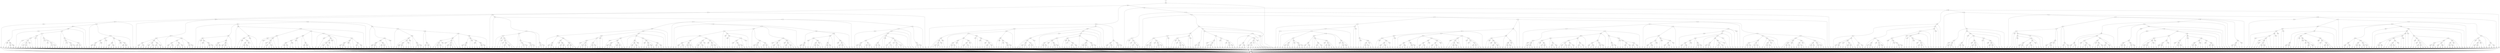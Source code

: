 digraph MyGraph {
2 -> 1024 ;
1024 -> 0 ;
0 -> 1 ;
1024 -> 1025 ;
1025 -> 1026 ;
1026 -> 1027 ;
1027 -> 1028 ;
1028 -> 1029 ;
1029 -> 1030 ;
1030 -> 1031 ;
1031 -> 1032 ;
1032 -> 3 ;
3 -> 0 ;
3 -> 1 ;
1031 -> 1033 ;
1033 -> 4 ;
4 -> 0 ;
4 -> 1 ;
1031 -> 5 ;
5 -> 0 ;
5 -> 1 ;
1030 -> 1034 ;
1034 -> 6 ;
6 -> 0 ;
6 -> 1 ;
1030 -> 7 ;
7 -> 0 ;
7 -> 1 ;
1029 -> 1035 ;
1035 -> 8 ;
8 -> 0 ;
8 -> 1 ;
1029 -> 9 ;
9 -> 0 ;
9 -> 1 ;
1028 -> 1036 ;
1036 -> 1037 ;
1037 -> 1038 ;
1038 -> 1039 ;
1039 -> 1040 ;
1040 -> 1041 ;
1041 -> 10 ;
10 -> 0 ;
10 -> 1 ;
1040 -> 1042 ;
1042 -> 11 ;
11 -> 0 ;
11 -> 1 ;
1040 -> 12 ;
12 -> 0 ;
12 -> 1 ;
1039 -> 1043 ;
1043 -> 13 ;
13 -> 0 ;
13 -> 1 ;
1039 -> 14 ;
14 -> 0 ;
14 -> 1 ;
1038 -> 1044 ;
1044 -> 1045 ;
1045 -> 1046 ;
1046 -> 15 ;
15 -> 0 ;
15 -> 1 ;
1045 -> 1047 ;
1047 -> 16 ;
16 -> 0 ;
16 -> 1 ;
1045 -> 17 ;
17 -> 0 ;
17 -> 1 ;
1044 -> 1048 ;
1048 -> 18 ;
18 -> 0 ;
18 -> 1 ;
1044 -> 19 ;
19 -> 0 ;
19 -> 1 ;
1038 -> 20 ;
20 -> 0 ;
20 -> 1 ;
1037 -> 1049 ;
1049 -> 1050 ;
1050 -> 1051 ;
1051 -> 1052 ;
1052 -> 21 ;
21 -> 0 ;
21 -> 1 ;
1051 -> 1053 ;
1053 -> 1054 ;
1054 -> 22 ;
22 -> 0 ;
22 -> 1 ;
1053 -> 1055 ;
1055 -> 23 ;
23 -> 0 ;
23 -> 1 ;
1053 -> 24 ;
24 -> 0 ;
24 -> 1 ;
1051 -> 25 ;
25 -> 0 ;
25 -> 1 ;
1050 -> 1056 ;
1056 -> 26 ;
26 -> 0 ;
26 -> 1 ;
1050 -> 27 ;
27 -> 0 ;
27 -> 1 ;
1049 -> 1057 ;
1057 -> 28 ;
28 -> 0 ;
28 -> 1 ;
1049 -> 29 ;
29 -> 0 ;
29 -> 1 ;
1037 -> 30 ;
30 -> 0 ;
30 -> 1 ;
1036 -> 1058 ;
1058 -> 1059 ;
1059 -> 31 ;
31 -> 0 ;
31 -> 1 ;
1058 -> 1060 ;
1060 -> 1061 ;
1061 -> 32 ;
32 -> 0 ;
32 -> 1 ;
1060 -> 1062 ;
1062 -> 1063 ;
1063 -> 33 ;
33 -> 0 ;
33 -> 1 ;
1062 -> 1064 ;
1064 -> 34 ;
34 -> 0 ;
34 -> 1 ;
1062 -> 35 ;
35 -> 0 ;
35 -> 1 ;
1060 -> 36 ;
36 -> 0 ;
36 -> 1 ;
1058 -> 37 ;
37 -> 0 ;
37 -> 1 ;
1036 -> 38 ;
38 -> 0 ;
38 -> 1 ;
1028 -> 39 ;
39 -> 0 ;
39 -> 1 ;
1027 -> 1065 ;
1065 -> 1066 ;
1066 -> 1067 ;
1067 -> 1068 ;
1068 -> 1069 ;
1069 -> 40 ;
40 -> 0 ;
40 -> 1 ;
1068 -> 1070 ;
1070 -> 41 ;
41 -> 0 ;
41 -> 1 ;
1068 -> 42 ;
42 -> 0 ;
42 -> 1 ;
1067 -> 1071 ;
1071 -> 1072 ;
1072 -> 43 ;
43 -> 0 ;
43 -> 1 ;
1071 -> 1073 ;
1073 -> 44 ;
44 -> 0 ;
44 -> 1 ;
1071 -> 45 ;
45 -> 0 ;
45 -> 1 ;
1067 -> 46 ;
46 -> 0 ;
46 -> 1 ;
1066 -> 1074 ;
1074 -> 47 ;
47 -> 0 ;
47 -> 1 ;
1066 -> 48 ;
48 -> 0 ;
48 -> 1 ;
1065 -> 1075 ;
1075 -> 1076 ;
1076 -> 49 ;
49 -> 0 ;
49 -> 1 ;
1075 -> 1077 ;
1077 -> 1078 ;
1078 -> 1079 ;
1079 -> 1080 ;
1080 -> 50 ;
50 -> 0 ;
50 -> 1 ;
1079 -> 1081 ;
1081 -> 51 ;
51 -> 0 ;
51 -> 1 ;
1079 -> 52 ;
52 -> 0 ;
52 -> 1 ;
1078 -> 1082 ;
1082 -> 1083 ;
1083 -> 1084 ;
1084 -> 53 ;
53 -> 0 ;
53 -> 1 ;
1083 -> 1085 ;
1085 -> 54 ;
54 -> 0 ;
54 -> 1 ;
1083 -> 55 ;
55 -> 0 ;
55 -> 1 ;
1082 -> 1086 ;
1086 -> 56 ;
56 -> 0 ;
56 -> 1 ;
1082 -> 57 ;
57 -> 0 ;
57 -> 1 ;
1078 -> 58 ;
58 -> 0 ;
58 -> 1 ;
1077 -> 1087 ;
1087 -> 1088 ;
1088 -> 1089 ;
1089 -> 1090 ;
1090 -> 59 ;
59 -> 0 ;
59 -> 1 ;
1089 -> 1091 ;
1091 -> 60 ;
60 -> 0 ;
60 -> 1 ;
1089 -> 61 ;
61 -> 0 ;
61 -> 1 ;
1088 -> 1092 ;
1092 -> 1093 ;
1093 -> 62 ;
62 -> 0 ;
62 -> 1 ;
1092 -> 1094 ;
1094 -> 63 ;
63 -> 0 ;
63 -> 1 ;
1092 -> 64 ;
64 -> 0 ;
64 -> 1 ;
1088 -> 65 ;
65 -> 0 ;
65 -> 1 ;
1087 -> 1095 ;
1095 -> 1096 ;
1096 -> 66 ;
66 -> 0 ;
66 -> 1 ;
1095 -> 1097 ;
1097 -> 1098 ;
1098 -> 1099 ;
1099 -> 67 ;
67 -> 0 ;
67 -> 1 ;
1098 -> 1100 ;
1100 -> 68 ;
68 -> 0 ;
68 -> 1 ;
1098 -> 69 ;
69 -> 0 ;
69 -> 1 ;
1097 -> 1101 ;
1101 -> 70 ;
70 -> 0 ;
70 -> 1 ;
1097 -> 71 ;
71 -> 0 ;
71 -> 1 ;
1095 -> 72 ;
72 -> 0 ;
72 -> 1 ;
1087 -> 73 ;
73 -> 0 ;
73 -> 1 ;
1077 -> 74 ;
74 -> 0 ;
74 -> 1 ;
1075 -> 75 ;
75 -> 0 ;
75 -> 1 ;
1065 -> 76 ;
76 -> 0 ;
76 -> 1 ;
1027 -> 77 ;
77 -> 0 ;
77 -> 1 ;
1026 -> 1102 ;
1102 -> 1103 ;
1103 -> 1104 ;
1104 -> 78 ;
78 -> 0 ;
78 -> 1 ;
1103 -> 1105 ;
1105 -> 79 ;
79 -> 0 ;
79 -> 1 ;
1103 -> 80 ;
80 -> 0 ;
80 -> 1 ;
1102 -> 1106 ;
1106 -> 1107 ;
1107 -> 81 ;
81 -> 0 ;
81 -> 1 ;
1106 -> 1108 ;
1108 -> 82 ;
82 -> 0 ;
82 -> 1 ;
1106 -> 83 ;
83 -> 0 ;
83 -> 1 ;
1102 -> 84 ;
84 -> 0 ;
84 -> 1 ;
1026 -> 85 ;
85 -> 0 ;
85 -> 1 ;
1025 -> 1109 ;
1109 -> 1110 ;
1110 -> 1111 ;
1111 -> 1112 ;
1112 -> 86 ;
86 -> 0 ;
86 -> 1 ;
1111 -> 1113 ;
1113 -> 1114 ;
1114 -> 87 ;
87 -> 0 ;
87 -> 1 ;
1113 -> 1115 ;
1115 -> 1116 ;
1116 -> 88 ;
88 -> 0 ;
88 -> 1 ;
1115 -> 1117 ;
1117 -> 89 ;
89 -> 0 ;
89 -> 1 ;
1115 -> 90 ;
90 -> 0 ;
90 -> 1 ;
1113 -> 91 ;
91 -> 0 ;
91 -> 1 ;
1111 -> 92 ;
92 -> 0 ;
92 -> 1 ;
1110 -> 1118 ;
1118 -> 1119 ;
1119 -> 1120 ;
1120 -> 1121 ;
1121 -> 1122 ;
1122 -> 93 ;
93 -> 0 ;
93 -> 1 ;
1121 -> 1123 ;
1123 -> 1124 ;
1124 -> 1125 ;
1125 -> 94 ;
94 -> 0 ;
94 -> 1 ;
1124 -> 1126 ;
1126 -> 95 ;
95 -> 0 ;
95 -> 1 ;
1124 -> 96 ;
96 -> 0 ;
96 -> 1 ;
1123 -> 1127 ;
1127 -> 1128 ;
1128 -> 97 ;
97 -> 0 ;
97 -> 1 ;
1127 -> 1129 ;
1129 -> 1130 ;
1130 -> 98 ;
98 -> 0 ;
98 -> 1 ;
1129 -> 1131 ;
1131 -> 99 ;
99 -> 0 ;
99 -> 1 ;
1129 -> 100 ;
100 -> 0 ;
100 -> 1 ;
1127 -> 101 ;
101 -> 0 ;
101 -> 1 ;
1123 -> 102 ;
102 -> 0 ;
102 -> 1 ;
1121 -> 103 ;
103 -> 0 ;
103 -> 1 ;
1120 -> 1132 ;
1132 -> 1133 ;
1133 -> 104 ;
104 -> 0 ;
104 -> 1 ;
1132 -> 1134 ;
1134 -> 1135 ;
1135 -> 105 ;
105 -> 0 ;
105 -> 1 ;
1134 -> 1136 ;
1136 -> 1137 ;
1137 -> 106 ;
106 -> 0 ;
106 -> 1 ;
1136 -> 1138 ;
1138 -> 1139 ;
1139 -> 107 ;
107 -> 0 ;
107 -> 1 ;
1138 -> 1140 ;
1140 -> 108 ;
108 -> 0 ;
108 -> 1 ;
1138 -> 109 ;
109 -> 0 ;
109 -> 1 ;
1136 -> 110 ;
110 -> 0 ;
110 -> 1 ;
1134 -> 111 ;
111 -> 0 ;
111 -> 1 ;
1132 -> 112 ;
112 -> 0 ;
112 -> 1 ;
1120 -> 113 ;
113 -> 0 ;
113 -> 1 ;
1119 -> 1141 ;
1141 -> 1142 ;
1142 -> 1143 ;
1143 -> 114 ;
114 -> 0 ;
114 -> 1 ;
1142 -> 1144 ;
1144 -> 115 ;
115 -> 0 ;
115 -> 1 ;
1142 -> 116 ;
116 -> 0 ;
116 -> 1 ;
1141 -> 1145 ;
1145 -> 1146 ;
1146 -> 1147 ;
1147 -> 1148 ;
1148 -> 1149 ;
1149 -> 117 ;
117 -> 0 ;
117 -> 1 ;
1148 -> 1150 ;
1150 -> 1151 ;
1151 -> 118 ;
118 -> 0 ;
118 -> 1 ;
1150 -> 1152 ;
1152 -> 119 ;
119 -> 0 ;
119 -> 1 ;
1150 -> 120 ;
120 -> 0 ;
120 -> 1 ;
1148 -> 121 ;
121 -> 0 ;
121 -> 1 ;
1147 -> 1153 ;
1153 -> 122 ;
122 -> 0 ;
122 -> 1 ;
1147 -> 123 ;
123 -> 0 ;
123 -> 1 ;
1146 -> 1154 ;
1154 -> 1155 ;
1155 -> 124 ;
124 -> 0 ;
124 -> 1 ;
1154 -> 1156 ;
1156 -> 1157 ;
1157 -> 125 ;
125 -> 0 ;
125 -> 1 ;
1156 -> 1158 ;
1158 -> 126 ;
126 -> 0 ;
126 -> 1 ;
1156 -> 127 ;
127 -> 0 ;
127 -> 1 ;
1154 -> 128 ;
128 -> 0 ;
128 -> 1 ;
1146 -> 129 ;
129 -> 0 ;
129 -> 1 ;
1145 -> 1159 ;
1159 -> 1160 ;
1160 -> 130 ;
130 -> 0 ;
130 -> 1 ;
1159 -> 1161 ;
1161 -> 1162 ;
1162 -> 1163 ;
1163 -> 131 ;
131 -> 0 ;
131 -> 1 ;
1162 -> 1164 ;
1164 -> 132 ;
132 -> 0 ;
132 -> 1 ;
1162 -> 133 ;
133 -> 0 ;
133 -> 1 ;
1161 -> 1165 ;
1165 -> 1166 ;
1166 -> 134 ;
134 -> 0 ;
134 -> 1 ;
1165 -> 1167 ;
1167 -> 1168 ;
1168 -> 1169 ;
1169 -> 135 ;
135 -> 0 ;
135 -> 1 ;
1168 -> 1170 ;
1170 -> 136 ;
136 -> 0 ;
136 -> 1 ;
1168 -> 137 ;
137 -> 0 ;
137 -> 1 ;
1167 -> 1171 ;
1171 -> 138 ;
138 -> 0 ;
138 -> 1 ;
1167 -> 139 ;
139 -> 0 ;
139 -> 1 ;
1165 -> 140 ;
140 -> 0 ;
140 -> 1 ;
1161 -> 141 ;
141 -> 0 ;
141 -> 1 ;
1159 -> 142 ;
142 -> 0 ;
142 -> 1 ;
1145 -> 143 ;
143 -> 0 ;
143 -> 1 ;
1141 -> 144 ;
144 -> 0 ;
144 -> 1 ;
1119 -> 145 ;
145 -> 0 ;
145 -> 1 ;
1118 -> 1172 ;
1172 -> 1173 ;
1173 -> 1174 ;
1174 -> 1175 ;
1175 -> 146 ;
146 -> 0 ;
146 -> 1 ;
1174 -> 1176 ;
1176 -> 1177 ;
1177 -> 147 ;
147 -> 0 ;
147 -> 1 ;
1176 -> 1178 ;
1178 -> 1179 ;
1179 -> 1180 ;
1180 -> 1181 ;
1181 -> 148 ;
148 -> 0 ;
148 -> 1 ;
1180 -> 1182 ;
1182 -> 149 ;
149 -> 0 ;
149 -> 1 ;
1180 -> 150 ;
150 -> 0 ;
150 -> 1 ;
1179 -> 1183 ;
1183 -> 1184 ;
1184 -> 151 ;
151 -> 0 ;
151 -> 1 ;
1183 -> 1185 ;
1185 -> 1186 ;
1186 -> 152 ;
152 -> 0 ;
152 -> 1 ;
1185 -> 1187 ;
1187 -> 153 ;
153 -> 0 ;
153 -> 1 ;
1185 -> 154 ;
154 -> 0 ;
154 -> 1 ;
1183 -> 155 ;
155 -> 0 ;
155 -> 1 ;
1179 -> 156 ;
156 -> 0 ;
156 -> 1 ;
1178 -> 1188 ;
1188 -> 1189 ;
1189 -> 1190 ;
1190 -> 157 ;
157 -> 0 ;
157 -> 1 ;
1189 -> 1191 ;
1191 -> 1192 ;
1192 -> 158 ;
158 -> 0 ;
158 -> 1 ;
1191 -> 1193 ;
1193 -> 159 ;
159 -> 0 ;
159 -> 1 ;
1191 -> 160 ;
160 -> 0 ;
160 -> 1 ;
1189 -> 161 ;
161 -> 0 ;
161 -> 1 ;
1188 -> 1194 ;
1194 -> 1195 ;
1195 -> 1196 ;
1196 -> 1197 ;
1197 -> 162 ;
162 -> 0 ;
162 -> 1 ;
1196 -> 1198 ;
1198 -> 163 ;
163 -> 0 ;
163 -> 1 ;
1196 -> 164 ;
164 -> 0 ;
164 -> 1 ;
1195 -> 1199 ;
1199 -> 1200 ;
1200 -> 165 ;
165 -> 0 ;
165 -> 1 ;
1199 -> 1201 ;
1201 -> 1202 ;
1202 -> 166 ;
166 -> 0 ;
166 -> 1 ;
1201 -> 1203 ;
1203 -> 167 ;
167 -> 0 ;
167 -> 1 ;
1201 -> 168 ;
168 -> 0 ;
168 -> 1 ;
1199 -> 169 ;
169 -> 0 ;
169 -> 1 ;
1195 -> 170 ;
170 -> 0 ;
170 -> 1 ;
1194 -> 1204 ;
1204 -> 1205 ;
1205 -> 171 ;
171 -> 0 ;
171 -> 1 ;
1204 -> 1206 ;
1206 -> 172 ;
172 -> 0 ;
172 -> 1 ;
1204 -> 173 ;
173 -> 0 ;
173 -> 1 ;
1194 -> 174 ;
174 -> 0 ;
174 -> 1 ;
1188 -> 175 ;
175 -> 0 ;
175 -> 1 ;
1178 -> 176 ;
176 -> 0 ;
176 -> 1 ;
1176 -> 177 ;
177 -> 0 ;
177 -> 1 ;
1174 -> 178 ;
178 -> 0 ;
178 -> 1 ;
1173 -> 1207 ;
1207 -> 1208 ;
1208 -> 179 ;
179 -> 0 ;
179 -> 1 ;
1207 -> 1209 ;
1209 -> 1210 ;
1210 -> 1211 ;
1211 -> 180 ;
180 -> 0 ;
180 -> 1 ;
1210 -> 1212 ;
1212 -> 181 ;
181 -> 0 ;
181 -> 1 ;
1210 -> 182 ;
182 -> 0 ;
182 -> 1 ;
1209 -> 1213 ;
1213 -> 183 ;
183 -> 0 ;
183 -> 1 ;
1209 -> 184 ;
184 -> 0 ;
184 -> 1 ;
1207 -> 185 ;
185 -> 0 ;
185 -> 1 ;
1173 -> 186 ;
186 -> 0 ;
186 -> 1 ;
1172 -> 1214 ;
1214 -> 1215 ;
1215 -> 1216 ;
1216 -> 1217 ;
1217 -> 1218 ;
1218 -> 1219 ;
1219 -> 1220 ;
1220 -> 187 ;
187 -> 0 ;
187 -> 1 ;
1219 -> 1221 ;
1221 -> 188 ;
188 -> 0 ;
188 -> 1 ;
1219 -> 189 ;
189 -> 0 ;
189 -> 1 ;
1218 -> 1222 ;
1222 -> 1223 ;
1223 -> 190 ;
190 -> 0 ;
190 -> 1 ;
1222 -> 1224 ;
1224 -> 191 ;
191 -> 0 ;
191 -> 1 ;
1222 -> 192 ;
192 -> 0 ;
192 -> 1 ;
1218 -> 193 ;
193 -> 0 ;
193 -> 1 ;
1217 -> 1225 ;
1225 -> 1226 ;
1226 -> 1227 ;
1227 -> 1228 ;
1228 -> 194 ;
194 -> 0 ;
194 -> 1 ;
1227 -> 1229 ;
1229 -> 195 ;
195 -> 0 ;
195 -> 1 ;
1227 -> 196 ;
196 -> 0 ;
196 -> 1 ;
1226 -> 1230 ;
1230 -> 197 ;
197 -> 0 ;
197 -> 1 ;
1226 -> 198 ;
198 -> 0 ;
198 -> 1 ;
1225 -> 1231 ;
1231 -> 199 ;
199 -> 0 ;
199 -> 1 ;
1225 -> 200 ;
200 -> 0 ;
200 -> 1 ;
1217 -> 201 ;
201 -> 0 ;
201 -> 1 ;
1216 -> 1232 ;
1232 -> 1233 ;
1233 -> 1234 ;
1234 -> 1235 ;
1235 -> 1236 ;
1236 -> 202 ;
202 -> 0 ;
202 -> 1 ;
1235 -> 1237 ;
1237 -> 203 ;
203 -> 0 ;
203 -> 1 ;
1235 -> 204 ;
204 -> 0 ;
204 -> 1 ;
1234 -> 1238 ;
1238 -> 205 ;
205 -> 0 ;
205 -> 1 ;
1234 -> 206 ;
206 -> 0 ;
206 -> 1 ;
1233 -> 1239 ;
1239 -> 1240 ;
1240 -> 1241 ;
1241 -> 207 ;
207 -> 0 ;
207 -> 1 ;
1240 -> 1242 ;
1242 -> 208 ;
208 -> 0 ;
208 -> 1 ;
1240 -> 209 ;
209 -> 0 ;
209 -> 1 ;
1239 -> 1243 ;
1243 -> 210 ;
210 -> 0 ;
210 -> 1 ;
1239 -> 211 ;
211 -> 0 ;
211 -> 1 ;
1233 -> 212 ;
212 -> 0 ;
212 -> 1 ;
1232 -> 1244 ;
1244 -> 1245 ;
1245 -> 1246 ;
1246 -> 213 ;
213 -> 0 ;
213 -> 1 ;
1245 -> 1247 ;
1247 -> 214 ;
214 -> 0 ;
214 -> 1 ;
1245 -> 215 ;
215 -> 0 ;
215 -> 1 ;
1244 -> 1248 ;
1248 -> 1249 ;
1249 -> 216 ;
216 -> 0 ;
216 -> 1 ;
1248 -> 1250 ;
1250 -> 217 ;
217 -> 0 ;
217 -> 1 ;
1248 -> 218 ;
218 -> 0 ;
218 -> 1 ;
1244 -> 219 ;
219 -> 0 ;
219 -> 1 ;
1232 -> 220 ;
220 -> 0 ;
220 -> 1 ;
1216 -> 221 ;
221 -> 0 ;
221 -> 1 ;
1215 -> 1251 ;
1251 -> 1252 ;
1252 -> 1253 ;
1253 -> 1254 ;
1254 -> 222 ;
222 -> 0 ;
222 -> 1 ;
1253 -> 1255 ;
1255 -> 1256 ;
1256 -> 223 ;
223 -> 0 ;
223 -> 1 ;
1255 -> 1257 ;
1257 -> 1258 ;
1258 -> 1259 ;
1259 -> 1260 ;
1260 -> 224 ;
224 -> 0 ;
224 -> 1 ;
1259 -> 1261 ;
1261 -> 225 ;
225 -> 0 ;
225 -> 1 ;
1259 -> 226 ;
226 -> 0 ;
226 -> 1 ;
1258 -> 1262 ;
1262 -> 1263 ;
1263 -> 227 ;
227 -> 0 ;
227 -> 1 ;
1262 -> 1264 ;
1264 -> 1265 ;
1265 -> 228 ;
228 -> 0 ;
228 -> 1 ;
1264 -> 1266 ;
1266 -> 229 ;
229 -> 0 ;
229 -> 1 ;
1264 -> 230 ;
230 -> 0 ;
230 -> 1 ;
1262 -> 231 ;
231 -> 0 ;
231 -> 1 ;
1258 -> 232 ;
232 -> 0 ;
232 -> 1 ;
1257 -> 1267 ;
1267 -> 1268 ;
1268 -> 1269 ;
1269 -> 1270 ;
1270 -> 1271 ;
1271 -> 233 ;
233 -> 0 ;
233 -> 1 ;
1270 -> 1272 ;
1272 -> 234 ;
234 -> 0 ;
234 -> 1 ;
1270 -> 235 ;
235 -> 0 ;
235 -> 1 ;
1269 -> 1273 ;
1273 -> 236 ;
236 -> 0 ;
236 -> 1 ;
1269 -> 237 ;
237 -> 0 ;
237 -> 1 ;
1268 -> 1274 ;
1274 -> 1275 ;
1275 -> 238 ;
238 -> 0 ;
238 -> 1 ;
1274 -> 1276 ;
1276 -> 239 ;
239 -> 0 ;
239 -> 1 ;
1274 -> 240 ;
240 -> 0 ;
240 -> 1 ;
1268 -> 241 ;
241 -> 0 ;
241 -> 1 ;
1267 -> 1277 ;
1277 -> 242 ;
242 -> 0 ;
242 -> 1 ;
1267 -> 243 ;
243 -> 0 ;
243 -> 1 ;
1257 -> 244 ;
244 -> 0 ;
244 -> 1 ;
1255 -> 245 ;
245 -> 0 ;
245 -> 1 ;
1253 -> 246 ;
246 -> 0 ;
246 -> 1 ;
1252 -> 1278 ;
1278 -> 1279 ;
1279 -> 1280 ;
1280 -> 247 ;
247 -> 0 ;
247 -> 1 ;
1279 -> 1281 ;
1281 -> 1282 ;
1282 -> 248 ;
248 -> 0 ;
248 -> 1 ;
1281 -> 1283 ;
1283 -> 249 ;
249 -> 0 ;
249 -> 1 ;
1281 -> 250 ;
250 -> 0 ;
250 -> 1 ;
1279 -> 251 ;
251 -> 0 ;
251 -> 1 ;
1278 -> 1284 ;
1284 -> 1285 ;
1285 -> 252 ;
252 -> 0 ;
252 -> 1 ;
1284 -> 1286 ;
1286 -> 1287 ;
1287 -> 253 ;
253 -> 0 ;
253 -> 1 ;
1286 -> 1288 ;
1288 -> 1289 ;
1289 -> 254 ;
254 -> 0 ;
254 -> 1 ;
1288 -> 1290 ;
1290 -> 255 ;
255 -> 0 ;
255 -> 1 ;
1288 -> 256 ;
256 -> 0 ;
256 -> 1 ;
1286 -> 257 ;
257 -> 0 ;
257 -> 1 ;
1284 -> 258 ;
258 -> 0 ;
258 -> 1 ;
1278 -> 259 ;
259 -> 0 ;
259 -> 1 ;
1252 -> 260 ;
260 -> 0 ;
260 -> 1 ;
1251 -> 1291 ;
1291 -> 1292 ;
1292 -> 1293 ;
1293 -> 261 ;
261 -> 0 ;
261 -> 1 ;
1292 -> 1294 ;
1294 -> 1295 ;
1295 -> 262 ;
262 -> 0 ;
262 -> 1 ;
1294 -> 1296 ;
1296 -> 263 ;
263 -> 0 ;
263 -> 1 ;
1294 -> 264 ;
264 -> 0 ;
264 -> 1 ;
1292 -> 265 ;
265 -> 0 ;
265 -> 1 ;
1291 -> 1297 ;
1297 -> 1298 ;
1298 -> 1299 ;
1299 -> 1300 ;
1300 -> 1301 ;
1301 -> 1302 ;
1302 -> 266 ;
266 -> 0 ;
266 -> 1 ;
1301 -> 1303 ;
1303 -> 267 ;
267 -> 0 ;
267 -> 1 ;
1301 -> 268 ;
268 -> 0 ;
268 -> 1 ;
1300 -> 1304 ;
1304 -> 1305 ;
1305 -> 269 ;
269 -> 0 ;
269 -> 1 ;
1304 -> 1306 ;
1306 -> 1307 ;
1307 -> 270 ;
270 -> 0 ;
270 -> 1 ;
1306 -> 1308 ;
1308 -> 271 ;
271 -> 0 ;
271 -> 1 ;
1306 -> 272 ;
272 -> 0 ;
272 -> 1 ;
1304 -> 273 ;
273 -> 0 ;
273 -> 1 ;
1300 -> 274 ;
274 -> 0 ;
274 -> 1 ;
1299 -> 1309 ;
1309 -> 1310 ;
1310 -> 1311 ;
1311 -> 275 ;
275 -> 0 ;
275 -> 1 ;
1310 -> 1312 ;
1312 -> 276 ;
276 -> 0 ;
276 -> 1 ;
1310 -> 277 ;
277 -> 0 ;
277 -> 1 ;
1309 -> 1313 ;
1313 -> 1314 ;
1314 -> 1315 ;
1315 -> 278 ;
278 -> 0 ;
278 -> 1 ;
1314 -> 1316 ;
1316 -> 279 ;
279 -> 0 ;
279 -> 1 ;
1314 -> 280 ;
280 -> 0 ;
280 -> 1 ;
1313 -> 1317 ;
1317 -> 1318 ;
1318 -> 281 ;
281 -> 0 ;
281 -> 1 ;
1317 -> 1319 ;
1319 -> 282 ;
282 -> 0 ;
282 -> 1 ;
1317 -> 283 ;
283 -> 0 ;
283 -> 1 ;
1313 -> 284 ;
284 -> 0 ;
284 -> 1 ;
1309 -> 285 ;
285 -> 0 ;
285 -> 1 ;
1299 -> 286 ;
286 -> 0 ;
286 -> 1 ;
1298 -> 1320 ;
1320 -> 1321 ;
1321 -> 1322 ;
1322 -> 287 ;
287 -> 0 ;
287 -> 1 ;
1321 -> 1323 ;
1323 -> 288 ;
288 -> 0 ;
288 -> 1 ;
1321 -> 289 ;
289 -> 0 ;
289 -> 1 ;
1320 -> 1324 ;
1324 -> 1325 ;
1325 -> 290 ;
290 -> 0 ;
290 -> 1 ;
1324 -> 1326 ;
1326 -> 291 ;
291 -> 0 ;
291 -> 1 ;
1324 -> 292 ;
292 -> 0 ;
292 -> 1 ;
1320 -> 293 ;
293 -> 0 ;
293 -> 1 ;
1298 -> 294 ;
294 -> 0 ;
294 -> 1 ;
1297 -> 1327 ;
1327 -> 1328 ;
1328 -> 1329 ;
1329 -> 295 ;
295 -> 0 ;
295 -> 1 ;
1328 -> 1330 ;
1330 -> 296 ;
296 -> 0 ;
296 -> 1 ;
1328 -> 297 ;
297 -> 0 ;
297 -> 1 ;
1327 -> 1331 ;
1331 -> 1332 ;
1332 -> 298 ;
298 -> 0 ;
298 -> 1 ;
1331 -> 1333 ;
1333 -> 1334 ;
1334 -> 1335 ;
1335 -> 299 ;
299 -> 0 ;
299 -> 1 ;
1334 -> 1336 ;
1336 -> 300 ;
300 -> 0 ;
300 -> 1 ;
1334 -> 301 ;
301 -> 0 ;
301 -> 1 ;
1333 -> 1337 ;
1337 -> 1338 ;
1338 -> 302 ;
302 -> 0 ;
302 -> 1 ;
1337 -> 1339 ;
1339 -> 303 ;
303 -> 0 ;
303 -> 1 ;
1337 -> 304 ;
304 -> 0 ;
304 -> 1 ;
1333 -> 305 ;
305 -> 0 ;
305 -> 1 ;
1331 -> 306 ;
306 -> 0 ;
306 -> 1 ;
1327 -> 307 ;
307 -> 0 ;
307 -> 1 ;
1297 -> 308 ;
308 -> 0 ;
308 -> 1 ;
1291 -> 309 ;
309 -> 0 ;
309 -> 1 ;
1251 -> 310 ;
310 -> 0 ;
310 -> 1 ;
1215 -> 311 ;
311 -> 0 ;
311 -> 1 ;
1214 -> 1340 ;
1340 -> 1341 ;
1341 -> 1342 ;
1342 -> 1343 ;
1343 -> 312 ;
312 -> 0 ;
312 -> 1 ;
1342 -> 1344 ;
1344 -> 1345 ;
1345 -> 313 ;
313 -> 0 ;
313 -> 1 ;
1344 -> 1346 ;
1346 -> 1347 ;
1347 -> 314 ;
314 -> 0 ;
314 -> 1 ;
1346 -> 1348 ;
1348 -> 1349 ;
1349 -> 315 ;
315 -> 0 ;
315 -> 1 ;
1348 -> 1350 ;
1350 -> 316 ;
316 -> 0 ;
316 -> 1 ;
1348 -> 317 ;
317 -> 0 ;
317 -> 1 ;
1346 -> 318 ;
318 -> 0 ;
318 -> 1 ;
1344 -> 319 ;
319 -> 0 ;
319 -> 1 ;
1342 -> 320 ;
320 -> 0 ;
320 -> 1 ;
1341 -> 1351 ;
1351 -> 1352 ;
1352 -> 1353 ;
1353 -> 1354 ;
1354 -> 1355 ;
1355 -> 321 ;
321 -> 0 ;
321 -> 1 ;
1354 -> 1356 ;
1356 -> 1357 ;
1357 -> 322 ;
322 -> 0 ;
322 -> 1 ;
1356 -> 1358 ;
1358 -> 323 ;
323 -> 0 ;
323 -> 1 ;
1356 -> 324 ;
324 -> 0 ;
324 -> 1 ;
1354 -> 325 ;
325 -> 0 ;
325 -> 1 ;
1353 -> 1359 ;
1359 -> 1360 ;
1360 -> 326 ;
326 -> 0 ;
326 -> 1 ;
1359 -> 1361 ;
1361 -> 1362 ;
1362 -> 327 ;
327 -> 0 ;
327 -> 1 ;
1361 -> 1363 ;
1363 -> 328 ;
328 -> 0 ;
328 -> 1 ;
1361 -> 329 ;
329 -> 0 ;
329 -> 1 ;
1359 -> 330 ;
330 -> 0 ;
330 -> 1 ;
1353 -> 331 ;
331 -> 0 ;
331 -> 1 ;
1352 -> 1364 ;
1364 -> 1365 ;
1365 -> 1366 ;
1366 -> 332 ;
332 -> 0 ;
332 -> 1 ;
1365 -> 1367 ;
1367 -> 333 ;
333 -> 0 ;
333 -> 1 ;
1365 -> 334 ;
334 -> 0 ;
334 -> 1 ;
1364 -> 1368 ;
1368 -> 1369 ;
1369 -> 335 ;
335 -> 0 ;
335 -> 1 ;
1368 -> 1370 ;
1370 -> 336 ;
336 -> 0 ;
336 -> 1 ;
1368 -> 337 ;
337 -> 0 ;
337 -> 1 ;
1364 -> 338 ;
338 -> 0 ;
338 -> 1 ;
1352 -> 339 ;
339 -> 0 ;
339 -> 1 ;
1351 -> 1371 ;
1371 -> 1372 ;
1372 -> 1373 ;
1373 -> 340 ;
340 -> 0 ;
340 -> 1 ;
1372 -> 1374 ;
1374 -> 1375 ;
1375 -> 1376 ;
1376 -> 341 ;
341 -> 0 ;
341 -> 1 ;
1375 -> 1377 ;
1377 -> 342 ;
342 -> 0 ;
342 -> 1 ;
1375 -> 343 ;
343 -> 0 ;
343 -> 1 ;
1374 -> 1378 ;
1378 -> 344 ;
344 -> 0 ;
344 -> 1 ;
1374 -> 345 ;
345 -> 0 ;
345 -> 1 ;
1372 -> 346 ;
346 -> 0 ;
346 -> 1 ;
1371 -> 1379 ;
1379 -> 1380 ;
1380 -> 347 ;
347 -> 0 ;
347 -> 1 ;
1379 -> 1381 ;
1381 -> 1382 ;
1382 -> 1383 ;
1383 -> 348 ;
348 -> 0 ;
348 -> 1 ;
1382 -> 1384 ;
1384 -> 349 ;
349 -> 0 ;
349 -> 1 ;
1382 -> 350 ;
350 -> 0 ;
350 -> 1 ;
1381 -> 1385 ;
1385 -> 351 ;
351 -> 0 ;
351 -> 1 ;
1381 -> 352 ;
352 -> 0 ;
352 -> 1 ;
1379 -> 353 ;
353 -> 0 ;
353 -> 1 ;
1371 -> 354 ;
354 -> 0 ;
354 -> 1 ;
1351 -> 355 ;
355 -> 0 ;
355 -> 1 ;
1341 -> 356 ;
356 -> 0 ;
356 -> 1 ;
1340 -> 1386 ;
1386 -> 1387 ;
1387 -> 1388 ;
1388 -> 1389 ;
1389 -> 357 ;
357 -> 0 ;
357 -> 1 ;
1388 -> 1390 ;
1390 -> 358 ;
358 -> 0 ;
358 -> 1 ;
1388 -> 359 ;
359 -> 0 ;
359 -> 1 ;
1387 -> 1391 ;
1391 -> 360 ;
360 -> 0 ;
360 -> 1 ;
1387 -> 361 ;
361 -> 0 ;
361 -> 1 ;
1386 -> 1392 ;
1392 -> 1393 ;
1393 -> 362 ;
362 -> 0 ;
362 -> 1 ;
1392 -> 1394 ;
1394 -> 1395 ;
1395 -> 363 ;
363 -> 0 ;
363 -> 1 ;
1394 -> 1396 ;
1396 -> 1397 ;
1397 -> 364 ;
364 -> 0 ;
364 -> 1 ;
1396 -> 1398 ;
1398 -> 365 ;
365 -> 0 ;
365 -> 1 ;
1396 -> 366 ;
366 -> 0 ;
366 -> 1 ;
1394 -> 367 ;
367 -> 0 ;
367 -> 1 ;
1392 -> 368 ;
368 -> 0 ;
368 -> 1 ;
1386 -> 369 ;
369 -> 0 ;
369 -> 1 ;
1340 -> 370 ;
370 -> 0 ;
370 -> 1 ;
1214 -> 371 ;
371 -> 0 ;
371 -> 1 ;
1172 -> 372 ;
372 -> 0 ;
372 -> 1 ;
1118 -> 373 ;
373 -> 0 ;
373 -> 1 ;
1110 -> 374 ;
374 -> 0 ;
374 -> 1 ;
1109 -> 1399 ;
1399 -> 1400 ;
1400 -> 1401 ;
1401 -> 1402 ;
1402 -> 1403 ;
1403 -> 1404 ;
1404 -> 375 ;
375 -> 0 ;
375 -> 1 ;
1403 -> 1405 ;
1405 -> 376 ;
376 -> 0 ;
376 -> 1 ;
1403 -> 377 ;
377 -> 0 ;
377 -> 1 ;
1402 -> 1406 ;
1406 -> 1407 ;
1407 -> 1408 ;
1408 -> 378 ;
378 -> 0 ;
378 -> 1 ;
1407 -> 1409 ;
1409 -> 379 ;
379 -> 0 ;
379 -> 1 ;
1407 -> 380 ;
380 -> 0 ;
380 -> 1 ;
1406 -> 1410 ;
1410 -> 381 ;
381 -> 0 ;
381 -> 1 ;
1406 -> 382 ;
382 -> 0 ;
382 -> 1 ;
1402 -> 383 ;
383 -> 0 ;
383 -> 1 ;
1401 -> 1411 ;
1411 -> 1412 ;
1412 -> 384 ;
384 -> 0 ;
384 -> 1 ;
1411 -> 1413 ;
1413 -> 385 ;
385 -> 0 ;
385 -> 1 ;
1411 -> 386 ;
386 -> 0 ;
386 -> 1 ;
1401 -> 387 ;
387 -> 0 ;
387 -> 1 ;
1400 -> 1414 ;
1414 -> 1415 ;
1415 -> 1416 ;
1416 -> 1417 ;
1417 -> 388 ;
388 -> 0 ;
388 -> 1 ;
1416 -> 1418 ;
1418 -> 389 ;
389 -> 0 ;
389 -> 1 ;
1416 -> 390 ;
390 -> 0 ;
390 -> 1 ;
1415 -> 1419 ;
1419 -> 1420 ;
1420 -> 391 ;
391 -> 0 ;
391 -> 1 ;
1419 -> 1421 ;
1421 -> 1422 ;
1422 -> 392 ;
392 -> 0 ;
392 -> 1 ;
1421 -> 1423 ;
1423 -> 393 ;
393 -> 0 ;
393 -> 1 ;
1421 -> 394 ;
394 -> 0 ;
394 -> 1 ;
1419 -> 395 ;
395 -> 0 ;
395 -> 1 ;
1415 -> 396 ;
396 -> 0 ;
396 -> 1 ;
1414 -> 1424 ;
1424 -> 1425 ;
1425 -> 397 ;
397 -> 0 ;
397 -> 1 ;
1424 -> 1426 ;
1426 -> 1427 ;
1427 -> 1428 ;
1428 -> 1429 ;
1429 -> 398 ;
398 -> 0 ;
398 -> 1 ;
1428 -> 1430 ;
1430 -> 1431 ;
1431 -> 399 ;
399 -> 0 ;
399 -> 1 ;
1430 -> 1432 ;
1432 -> 400 ;
400 -> 0 ;
400 -> 1 ;
1430 -> 401 ;
401 -> 0 ;
401 -> 1 ;
1428 -> 402 ;
402 -> 0 ;
402 -> 1 ;
1427 -> 1433 ;
1433 -> 403 ;
403 -> 0 ;
403 -> 1 ;
1427 -> 404 ;
404 -> 0 ;
404 -> 1 ;
1426 -> 1434 ;
1434 -> 1435 ;
1435 -> 405 ;
405 -> 0 ;
405 -> 1 ;
1434 -> 1436 ;
1436 -> 1437 ;
1437 -> 1438 ;
1438 -> 406 ;
406 -> 0 ;
406 -> 1 ;
1437 -> 1439 ;
1439 -> 1440 ;
1440 -> 407 ;
407 -> 0 ;
407 -> 1 ;
1439 -> 1441 ;
1441 -> 1442 ;
1442 -> 408 ;
408 -> 0 ;
408 -> 1 ;
1441 -> 1443 ;
1443 -> 409 ;
409 -> 0 ;
409 -> 1 ;
1441 -> 410 ;
410 -> 0 ;
410 -> 1 ;
1439 -> 411 ;
411 -> 0 ;
411 -> 1 ;
1437 -> 412 ;
412 -> 0 ;
412 -> 1 ;
1436 -> 1444 ;
1444 -> 413 ;
413 -> 0 ;
413 -> 1 ;
1436 -> 414 ;
414 -> 0 ;
414 -> 1 ;
1434 -> 415 ;
415 -> 0 ;
415 -> 1 ;
1426 -> 416 ;
416 -> 0 ;
416 -> 1 ;
1424 -> 417 ;
417 -> 0 ;
417 -> 1 ;
1414 -> 418 ;
418 -> 0 ;
418 -> 1 ;
1400 -> 419 ;
419 -> 0 ;
419 -> 1 ;
1399 -> 1445 ;
1445 -> 1446 ;
1446 -> 1447 ;
1447 -> 1448 ;
1448 -> 420 ;
420 -> 0 ;
420 -> 1 ;
1447 -> 1449 ;
1449 -> 1450 ;
1450 -> 421 ;
421 -> 0 ;
421 -> 1 ;
1449 -> 1451 ;
1451 -> 422 ;
422 -> 0 ;
422 -> 1 ;
1449 -> 423 ;
423 -> 0 ;
423 -> 1 ;
1447 -> 424 ;
424 -> 0 ;
424 -> 1 ;
1446 -> 1452 ;
1452 -> 1453 ;
1453 -> 1454 ;
1454 -> 425 ;
425 -> 0 ;
425 -> 1 ;
1453 -> 1455 ;
1455 -> 426 ;
426 -> 0 ;
426 -> 1 ;
1453 -> 427 ;
427 -> 0 ;
427 -> 1 ;
1452 -> 1456 ;
1456 -> 1457 ;
1457 -> 428 ;
428 -> 0 ;
428 -> 1 ;
1456 -> 1458 ;
1458 -> 1459 ;
1459 -> 1460 ;
1460 -> 429 ;
429 -> 0 ;
429 -> 1 ;
1459 -> 1461 ;
1461 -> 1462 ;
1462 -> 430 ;
430 -> 0 ;
430 -> 1 ;
1461 -> 1463 ;
1463 -> 431 ;
431 -> 0 ;
431 -> 1 ;
1461 -> 432 ;
432 -> 0 ;
432 -> 1 ;
1459 -> 433 ;
433 -> 0 ;
433 -> 1 ;
1458 -> 1464 ;
1464 -> 1465 ;
1465 -> 1466 ;
1466 -> 434 ;
434 -> 0 ;
434 -> 1 ;
1465 -> 1467 ;
1467 -> 1468 ;
1468 -> 435 ;
435 -> 0 ;
435 -> 1 ;
1467 -> 1469 ;
1469 -> 436 ;
436 -> 0 ;
436 -> 1 ;
1467 -> 437 ;
437 -> 0 ;
437 -> 1 ;
1465 -> 438 ;
438 -> 0 ;
438 -> 1 ;
1464 -> 1470 ;
1470 -> 439 ;
439 -> 0 ;
439 -> 1 ;
1464 -> 440 ;
440 -> 0 ;
440 -> 1 ;
1458 -> 441 ;
441 -> 0 ;
441 -> 1 ;
1456 -> 442 ;
442 -> 0 ;
442 -> 1 ;
1452 -> 443 ;
443 -> 0 ;
443 -> 1 ;
1446 -> 444 ;
444 -> 0 ;
444 -> 1 ;
1445 -> 1471 ;
1471 -> 1472 ;
1472 -> 1473 ;
1473 -> 1474 ;
1474 -> 1475 ;
1475 -> 445 ;
445 -> 0 ;
445 -> 1 ;
1474 -> 1476 ;
1476 -> 446 ;
446 -> 0 ;
446 -> 1 ;
1474 -> 447 ;
447 -> 0 ;
447 -> 1 ;
1473 -> 1477 ;
1477 -> 1478 ;
1478 -> 1479 ;
1479 -> 448 ;
448 -> 0 ;
448 -> 1 ;
1478 -> 1480 ;
1480 -> 1481 ;
1481 -> 1482 ;
1482 -> 449 ;
449 -> 0 ;
449 -> 1 ;
1481 -> 1483 ;
1483 -> 1484 ;
1484 -> 1485 ;
1485 -> 450 ;
450 -> 0 ;
450 -> 1 ;
1484 -> 1486 ;
1486 -> 451 ;
451 -> 0 ;
451 -> 1 ;
1484 -> 452 ;
452 -> 0 ;
452 -> 1 ;
1483 -> 1487 ;
1487 -> 1488 ;
1488 -> 453 ;
453 -> 0 ;
453 -> 1 ;
1487 -> 1489 ;
1489 -> 1490 ;
1490 -> 454 ;
454 -> 0 ;
454 -> 1 ;
1489 -> 1491 ;
1491 -> 455 ;
455 -> 0 ;
455 -> 1 ;
1489 -> 456 ;
456 -> 0 ;
456 -> 1 ;
1487 -> 457 ;
457 -> 0 ;
457 -> 1 ;
1483 -> 458 ;
458 -> 0 ;
458 -> 1 ;
1481 -> 459 ;
459 -> 0 ;
459 -> 1 ;
1480 -> 1492 ;
1492 -> 460 ;
460 -> 0 ;
460 -> 1 ;
1480 -> 461 ;
461 -> 0 ;
461 -> 1 ;
1478 -> 462 ;
462 -> 0 ;
462 -> 1 ;
1477 -> 1493 ;
1493 -> 1494 ;
1494 -> 1495 ;
1495 -> 463 ;
463 -> 0 ;
463 -> 1 ;
1494 -> 1496 ;
1496 -> 464 ;
464 -> 0 ;
464 -> 1 ;
1494 -> 465 ;
465 -> 0 ;
465 -> 1 ;
1493 -> 1497 ;
1497 -> 466 ;
466 -> 0 ;
466 -> 1 ;
1493 -> 467 ;
467 -> 0 ;
467 -> 1 ;
1477 -> 468 ;
468 -> 0 ;
468 -> 1 ;
1473 -> 469 ;
469 -> 0 ;
469 -> 1 ;
1472 -> 1498 ;
1498 -> 1499 ;
1499 -> 1500 ;
1500 -> 470 ;
470 -> 0 ;
470 -> 1 ;
1499 -> 1501 ;
1501 -> 1502 ;
1502 -> 471 ;
471 -> 0 ;
471 -> 1 ;
1501 -> 1503 ;
1503 -> 472 ;
472 -> 0 ;
472 -> 1 ;
1501 -> 473 ;
473 -> 0 ;
473 -> 1 ;
1499 -> 474 ;
474 -> 0 ;
474 -> 1 ;
1498 -> 1504 ;
1504 -> 1505 ;
1505 -> 1506 ;
1506 -> 1507 ;
1507 -> 475 ;
475 -> 0 ;
475 -> 1 ;
1506 -> 1508 ;
1508 -> 476 ;
476 -> 0 ;
476 -> 1 ;
1506 -> 477 ;
477 -> 0 ;
477 -> 1 ;
1505 -> 1509 ;
1509 -> 1510 ;
1510 -> 1511 ;
1511 -> 1512 ;
1512 -> 478 ;
478 -> 0 ;
478 -> 1 ;
1511 -> 1513 ;
1513 -> 479 ;
479 -> 0 ;
479 -> 1 ;
1511 -> 480 ;
480 -> 0 ;
480 -> 1 ;
1510 -> 1514 ;
1514 -> 481 ;
481 -> 0 ;
481 -> 1 ;
1510 -> 482 ;
482 -> 0 ;
482 -> 1 ;
1509 -> 1515 ;
1515 -> 1516 ;
1516 -> 1517 ;
1517 -> 483 ;
483 -> 0 ;
483 -> 1 ;
1516 -> 1518 ;
1518 -> 1519 ;
1519 -> 484 ;
484 -> 0 ;
484 -> 1 ;
1518 -> 1520 ;
1520 -> 485 ;
485 -> 0 ;
485 -> 1 ;
1518 -> 486 ;
486 -> 0 ;
486 -> 1 ;
1516 -> 487 ;
487 -> 0 ;
487 -> 1 ;
1515 -> 1521 ;
1521 -> 1522 ;
1522 -> 488 ;
488 -> 0 ;
488 -> 1 ;
1521 -> 1523 ;
1523 -> 489 ;
489 -> 0 ;
489 -> 1 ;
1521 -> 490 ;
490 -> 0 ;
490 -> 1 ;
1515 -> 491 ;
491 -> 0 ;
491 -> 1 ;
1509 -> 492 ;
492 -> 0 ;
492 -> 1 ;
1505 -> 493 ;
493 -> 0 ;
493 -> 1 ;
1504 -> 1524 ;
1524 -> 1525 ;
1525 -> 1526 ;
1526 -> 1527 ;
1527 -> 494 ;
494 -> 0 ;
494 -> 1 ;
1526 -> 1528 ;
1528 -> 495 ;
495 -> 0 ;
495 -> 1 ;
1526 -> 496 ;
496 -> 0 ;
496 -> 1 ;
1525 -> 1529 ;
1529 -> 1530 ;
1530 -> 497 ;
497 -> 0 ;
497 -> 1 ;
1529 -> 1531 ;
1531 -> 498 ;
498 -> 0 ;
498 -> 1 ;
1529 -> 499 ;
499 -> 0 ;
499 -> 1 ;
1525 -> 500 ;
500 -> 0 ;
500 -> 1 ;
1524 -> 1532 ;
1532 -> 1533 ;
1533 -> 501 ;
501 -> 0 ;
501 -> 1 ;
1532 -> 1534 ;
1534 -> 1535 ;
1535 -> 502 ;
502 -> 0 ;
502 -> 1 ;
1534 -> 1536 ;
1536 -> 1537 ;
1537 -> 1538 ;
1538 -> 1539 ;
1539 -> 1540 ;
1540 -> 503 ;
503 -> 0 ;
503 -> 1 ;
1539 -> 1541 ;
1541 -> 1542 ;
1542 -> 504 ;
504 -> 0 ;
504 -> 1 ;
1541 -> 1543 ;
1543 -> 505 ;
505 -> 0 ;
505 -> 1 ;
1541 -> 506 ;
506 -> 0 ;
506 -> 1 ;
1539 -> 507 ;
507 -> 0 ;
507 -> 1 ;
1538 -> 1544 ;
1544 -> 508 ;
508 -> 0 ;
508 -> 1 ;
1538 -> 509 ;
509 -> 0 ;
509 -> 1 ;
1537 -> 1545 ;
1545 -> 1546 ;
1546 -> 510 ;
510 -> 0 ;
510 -> 1 ;
1545 -> 1547 ;
1547 -> 1548 ;
1548 -> 511 ;
511 -> 0 ;
511 -> 1 ;
1547 -> 1549 ;
1549 -> 512 ;
512 -> 0 ;
512 -> 1 ;
1547 -> 513 ;
513 -> 0 ;
513 -> 1 ;
1545 -> 514 ;
514 -> 0 ;
514 -> 1 ;
1537 -> 515 ;
515 -> 0 ;
515 -> 1 ;
1536 -> 1550 ;
1550 -> 1551 ;
1551 -> 1552 ;
1552 -> 516 ;
516 -> 0 ;
516 -> 1 ;
1551 -> 1553 ;
1553 -> 1554 ;
1554 -> 517 ;
517 -> 0 ;
517 -> 1 ;
1553 -> 1555 ;
1555 -> 518 ;
518 -> 0 ;
518 -> 1 ;
1553 -> 519 ;
519 -> 0 ;
519 -> 1 ;
1551 -> 520 ;
520 -> 0 ;
520 -> 1 ;
1550 -> 1556 ;
1556 -> 1557 ;
1557 -> 521 ;
521 -> 0 ;
521 -> 1 ;
1556 -> 1558 ;
1558 -> 1559 ;
1559 -> 1560 ;
1560 -> 1561 ;
1561 -> 522 ;
522 -> 0 ;
522 -> 1 ;
1560 -> 1562 ;
1562 -> 523 ;
523 -> 0 ;
523 -> 1 ;
1560 -> 524 ;
524 -> 0 ;
524 -> 1 ;
1559 -> 1563 ;
1563 -> 525 ;
525 -> 0 ;
525 -> 1 ;
1559 -> 526 ;
526 -> 0 ;
526 -> 1 ;
1558 -> 1564 ;
1564 -> 1565 ;
1565 -> 527 ;
527 -> 0 ;
527 -> 1 ;
1564 -> 1566 ;
1566 -> 1567 ;
1567 -> 528 ;
528 -> 0 ;
528 -> 1 ;
1566 -> 1568 ;
1568 -> 529 ;
529 -> 0 ;
529 -> 1 ;
1566 -> 530 ;
530 -> 0 ;
530 -> 1 ;
1564 -> 531 ;
531 -> 0 ;
531 -> 1 ;
1558 -> 532 ;
532 -> 0 ;
532 -> 1 ;
1556 -> 533 ;
533 -> 0 ;
533 -> 1 ;
1550 -> 534 ;
534 -> 0 ;
534 -> 1 ;
1536 -> 535 ;
535 -> 0 ;
535 -> 1 ;
1534 -> 536 ;
536 -> 0 ;
536 -> 1 ;
1532 -> 537 ;
537 -> 0 ;
537 -> 1 ;
1524 -> 538 ;
538 -> 0 ;
538 -> 1 ;
1504 -> 539 ;
539 -> 0 ;
539 -> 1 ;
1498 -> 540 ;
540 -> 0 ;
540 -> 1 ;
1472 -> 541 ;
541 -> 0 ;
541 -> 1 ;
1471 -> 1569 ;
1569 -> 1570 ;
1570 -> 542 ;
542 -> 0 ;
542 -> 1 ;
1569 -> 1571 ;
1571 -> 1572 ;
1572 -> 1573 ;
1573 -> 1574 ;
1574 -> 1575 ;
1575 -> 543 ;
543 -> 0 ;
543 -> 1 ;
1574 -> 1576 ;
1576 -> 544 ;
544 -> 0 ;
544 -> 1 ;
1574 -> 545 ;
545 -> 0 ;
545 -> 1 ;
1573 -> 1577 ;
1577 -> 1578 ;
1578 -> 546 ;
546 -> 0 ;
546 -> 1 ;
1577 -> 1579 ;
1579 -> 1580 ;
1580 -> 1581 ;
1581 -> 547 ;
547 -> 0 ;
547 -> 1 ;
1580 -> 1582 ;
1582 -> 548 ;
548 -> 0 ;
548 -> 1 ;
1580 -> 549 ;
549 -> 0 ;
549 -> 1 ;
1579 -> 1583 ;
1583 -> 550 ;
550 -> 0 ;
550 -> 1 ;
1579 -> 551 ;
551 -> 0 ;
551 -> 1 ;
1577 -> 552 ;
552 -> 0 ;
552 -> 1 ;
1573 -> 553 ;
553 -> 0 ;
553 -> 1 ;
1572 -> 1584 ;
1584 -> 1585 ;
1585 -> 1586 ;
1586 -> 1587 ;
1587 -> 1588 ;
1588 -> 554 ;
554 -> 0 ;
554 -> 1 ;
1587 -> 1589 ;
1589 -> 555 ;
555 -> 0 ;
555 -> 1 ;
1587 -> 556 ;
556 -> 0 ;
556 -> 1 ;
1586 -> 1590 ;
1590 -> 1591 ;
1591 -> 557 ;
557 -> 0 ;
557 -> 1 ;
1590 -> 1592 ;
1592 -> 558 ;
558 -> 0 ;
558 -> 1 ;
1590 -> 559 ;
559 -> 0 ;
559 -> 1 ;
1586 -> 560 ;
560 -> 0 ;
560 -> 1 ;
1585 -> 1593 ;
1593 -> 1594 ;
1594 -> 561 ;
561 -> 0 ;
561 -> 1 ;
1593 -> 1595 ;
1595 -> 562 ;
562 -> 0 ;
562 -> 1 ;
1593 -> 563 ;
563 -> 0 ;
563 -> 1 ;
1585 -> 564 ;
564 -> 0 ;
564 -> 1 ;
1584 -> 1596 ;
1596 -> 1597 ;
1597 -> 565 ;
565 -> 0 ;
565 -> 1 ;
1596 -> 1598 ;
1598 -> 1599 ;
1599 -> 1600 ;
1600 -> 1601 ;
1601 -> 1602 ;
1602 -> 566 ;
566 -> 0 ;
566 -> 1 ;
1601 -> 1603 ;
1603 -> 567 ;
567 -> 0 ;
567 -> 1 ;
1601 -> 568 ;
568 -> 0 ;
568 -> 1 ;
1600 -> 1604 ;
1604 -> 1605 ;
1605 -> 569 ;
569 -> 0 ;
569 -> 1 ;
1604 -> 1606 ;
1606 -> 1607 ;
1607 -> 570 ;
570 -> 0 ;
570 -> 1 ;
1606 -> 1608 ;
1608 -> 1609 ;
1609 -> 571 ;
571 -> 0 ;
571 -> 1 ;
1608 -> 1610 ;
1610 -> 1611 ;
1611 -> 572 ;
572 -> 0 ;
572 -> 1 ;
1610 -> 1612 ;
1612 -> 573 ;
573 -> 0 ;
573 -> 1 ;
1610 -> 574 ;
574 -> 0 ;
574 -> 1 ;
1608 -> 575 ;
575 -> 0 ;
575 -> 1 ;
1606 -> 576 ;
576 -> 0 ;
576 -> 1 ;
1604 -> 577 ;
577 -> 0 ;
577 -> 1 ;
1600 -> 578 ;
578 -> 0 ;
578 -> 1 ;
1599 -> 1613 ;
1613 -> 579 ;
579 -> 0 ;
579 -> 1 ;
1599 -> 580 ;
580 -> 0 ;
580 -> 1 ;
1598 -> 1614 ;
1614 -> 1615 ;
1615 -> 1616 ;
1616 -> 581 ;
581 -> 0 ;
581 -> 1 ;
1615 -> 1617 ;
1617 -> 1618 ;
1618 -> 582 ;
582 -> 0 ;
582 -> 1 ;
1617 -> 1619 ;
1619 -> 1620 ;
1620 -> 583 ;
583 -> 0 ;
583 -> 1 ;
1619 -> 1621 ;
1621 -> 584 ;
584 -> 0 ;
584 -> 1 ;
1619 -> 585 ;
585 -> 0 ;
585 -> 1 ;
1617 -> 586 ;
586 -> 0 ;
586 -> 1 ;
1615 -> 587 ;
587 -> 0 ;
587 -> 1 ;
1614 -> 1622 ;
1622 -> 1623 ;
1623 -> 1624 ;
1624 -> 1625 ;
1625 -> 588 ;
588 -> 0 ;
588 -> 1 ;
1624 -> 1626 ;
1626 -> 589 ;
589 -> 0 ;
589 -> 1 ;
1624 -> 590 ;
590 -> 0 ;
590 -> 1 ;
1623 -> 1627 ;
1627 -> 1628 ;
1628 -> 591 ;
591 -> 0 ;
591 -> 1 ;
1627 -> 1629 ;
1629 -> 592 ;
592 -> 0 ;
592 -> 1 ;
1627 -> 593 ;
593 -> 0 ;
593 -> 1 ;
1623 -> 594 ;
594 -> 0 ;
594 -> 1 ;
1622 -> 1630 ;
1630 -> 1631 ;
1631 -> 1632 ;
1632 -> 595 ;
595 -> 0 ;
595 -> 1 ;
1631 -> 1633 ;
1633 -> 596 ;
596 -> 0 ;
596 -> 1 ;
1631 -> 597 ;
597 -> 0 ;
597 -> 1 ;
1630 -> 1634 ;
1634 -> 598 ;
598 -> 0 ;
598 -> 1 ;
1630 -> 599 ;
599 -> 0 ;
599 -> 1 ;
1622 -> 600 ;
600 -> 0 ;
600 -> 1 ;
1614 -> 601 ;
601 -> 0 ;
601 -> 1 ;
1598 -> 602 ;
602 -> 0 ;
602 -> 1 ;
1596 -> 603 ;
603 -> 0 ;
603 -> 1 ;
1584 -> 604 ;
604 -> 0 ;
604 -> 1 ;
1572 -> 605 ;
605 -> 0 ;
605 -> 1 ;
1571 -> 1635 ;
1635 -> 1636 ;
1636 -> 1637 ;
1637 -> 606 ;
606 -> 0 ;
606 -> 1 ;
1636 -> 1638 ;
1638 -> 1639 ;
1639 -> 1640 ;
1640 -> 607 ;
607 -> 0 ;
607 -> 1 ;
1639 -> 1641 ;
1641 -> 1642 ;
1642 -> 608 ;
608 -> 0 ;
608 -> 1 ;
1641 -> 1643 ;
1643 -> 1644 ;
1644 -> 609 ;
609 -> 0 ;
609 -> 1 ;
1643 -> 1645 ;
1645 -> 1646 ;
1646 -> 610 ;
610 -> 0 ;
610 -> 1 ;
1645 -> 1647 ;
1647 -> 1648 ;
1648 -> 611 ;
611 -> 0 ;
611 -> 1 ;
1647 -> 1649 ;
1649 -> 612 ;
612 -> 0 ;
612 -> 1 ;
1647 -> 613 ;
613 -> 0 ;
613 -> 1 ;
1645 -> 614 ;
614 -> 0 ;
614 -> 1 ;
1643 -> 615 ;
615 -> 0 ;
615 -> 1 ;
1641 -> 616 ;
616 -> 0 ;
616 -> 1 ;
1639 -> 617 ;
617 -> 0 ;
617 -> 1 ;
1638 -> 1650 ;
1650 -> 618 ;
618 -> 0 ;
618 -> 1 ;
1638 -> 619 ;
619 -> 0 ;
619 -> 1 ;
1636 -> 620 ;
620 -> 0 ;
620 -> 1 ;
1635 -> 1651 ;
1651 -> 1652 ;
1652 -> 1653 ;
1653 -> 621 ;
621 -> 0 ;
621 -> 1 ;
1652 -> 1654 ;
1654 -> 622 ;
622 -> 0 ;
622 -> 1 ;
1652 -> 623 ;
623 -> 0 ;
623 -> 1 ;
1651 -> 1655 ;
1655 -> 1656 ;
1656 -> 1657 ;
1657 -> 624 ;
624 -> 0 ;
624 -> 1 ;
1656 -> 1658 ;
1658 -> 1659 ;
1659 -> 625 ;
625 -> 0 ;
625 -> 1 ;
1658 -> 1660 ;
1660 -> 1661 ;
1661 -> 626 ;
626 -> 0 ;
626 -> 1 ;
1660 -> 1662 ;
1662 -> 1663 ;
1663 -> 627 ;
627 -> 0 ;
627 -> 1 ;
1662 -> 1664 ;
1664 -> 628 ;
628 -> 0 ;
628 -> 1 ;
1662 -> 629 ;
629 -> 0 ;
629 -> 1 ;
1660 -> 630 ;
630 -> 0 ;
630 -> 1 ;
1658 -> 631 ;
631 -> 0 ;
631 -> 1 ;
1656 -> 632 ;
632 -> 0 ;
632 -> 1 ;
1655 -> 1665 ;
1665 -> 1666 ;
1666 -> 633 ;
633 -> 0 ;
633 -> 1 ;
1665 -> 1667 ;
1667 -> 1668 ;
1668 -> 1669 ;
1669 -> 634 ;
634 -> 0 ;
634 -> 1 ;
1668 -> 1670 ;
1670 -> 635 ;
635 -> 0 ;
635 -> 1 ;
1668 -> 636 ;
636 -> 0 ;
636 -> 1 ;
1667 -> 1671 ;
1671 -> 637 ;
637 -> 0 ;
637 -> 1 ;
1667 -> 638 ;
638 -> 0 ;
638 -> 1 ;
1665 -> 639 ;
639 -> 0 ;
639 -> 1 ;
1655 -> 640 ;
640 -> 0 ;
640 -> 1 ;
1651 -> 641 ;
641 -> 0 ;
641 -> 1 ;
1635 -> 642 ;
642 -> 0 ;
642 -> 1 ;
1571 -> 643 ;
643 -> 0 ;
643 -> 1 ;
1569 -> 644 ;
644 -> 0 ;
644 -> 1 ;
1471 -> 645 ;
645 -> 0 ;
645 -> 1 ;
1445 -> 646 ;
646 -> 0 ;
646 -> 1 ;
1399 -> 647 ;
647 -> 0 ;
647 -> 1 ;
1109 -> 648 ;
648 -> 0 ;
648 -> 1 ;
1025 -> 1672 ;
1672 -> 1673 ;
1673 -> 1674 ;
1674 -> 649 ;
649 -> 0 ;
649 -> 1 ;
1673 -> 1675 ;
1675 -> 1676 ;
1676 -> 1677 ;
1677 -> 1678 ;
1678 -> 650 ;
650 -> 0 ;
650 -> 1 ;
1677 -> 1679 ;
1679 -> 1680 ;
1680 -> 651 ;
651 -> 0 ;
651 -> 1 ;
1679 -> 1681 ;
1681 -> 1682 ;
1682 -> 652 ;
652 -> 0 ;
652 -> 1 ;
1681 -> 1683 ;
1683 -> 653 ;
653 -> 0 ;
653 -> 1 ;
1681 -> 654 ;
654 -> 0 ;
654 -> 1 ;
1679 -> 655 ;
655 -> 0 ;
655 -> 1 ;
1677 -> 656 ;
656 -> 0 ;
656 -> 1 ;
1676 -> 1684 ;
1684 -> 1685 ;
1685 -> 1686 ;
1686 -> 657 ;
657 -> 0 ;
657 -> 1 ;
1685 -> 1687 ;
1687 -> 1688 ;
1688 -> 658 ;
658 -> 0 ;
658 -> 1 ;
1687 -> 1689 ;
1689 -> 659 ;
659 -> 0 ;
659 -> 1 ;
1687 -> 660 ;
660 -> 0 ;
660 -> 1 ;
1685 -> 661 ;
661 -> 0 ;
661 -> 1 ;
1684 -> 1690 ;
1690 -> 1691 ;
1691 -> 662 ;
662 -> 0 ;
662 -> 1 ;
1690 -> 1692 ;
1692 -> 663 ;
663 -> 0 ;
663 -> 1 ;
1690 -> 664 ;
664 -> 0 ;
664 -> 1 ;
1684 -> 665 ;
665 -> 0 ;
665 -> 1 ;
1676 -> 666 ;
666 -> 0 ;
666 -> 1 ;
1675 -> 1693 ;
1693 -> 1694 ;
1694 -> 1695 ;
1695 -> 667 ;
667 -> 0 ;
667 -> 1 ;
1694 -> 1696 ;
1696 -> 1697 ;
1697 -> 668 ;
668 -> 0 ;
668 -> 1 ;
1696 -> 1698 ;
1698 -> 669 ;
669 -> 0 ;
669 -> 1 ;
1696 -> 670 ;
670 -> 0 ;
670 -> 1 ;
1694 -> 671 ;
671 -> 0 ;
671 -> 1 ;
1693 -> 1699 ;
1699 -> 1700 ;
1700 -> 672 ;
672 -> 0 ;
672 -> 1 ;
1699 -> 1701 ;
1701 -> 1702 ;
1702 -> 1703 ;
1703 -> 1704 ;
1704 -> 673 ;
673 -> 0 ;
673 -> 1 ;
1703 -> 1705 ;
1705 -> 1706 ;
1706 -> 674 ;
674 -> 0 ;
674 -> 1 ;
1705 -> 1707 ;
1707 -> 675 ;
675 -> 0 ;
675 -> 1 ;
1705 -> 676 ;
676 -> 0 ;
676 -> 1 ;
1703 -> 677 ;
677 -> 0 ;
677 -> 1 ;
1702 -> 1708 ;
1708 -> 1709 ;
1709 -> 678 ;
678 -> 0 ;
678 -> 1 ;
1708 -> 1710 ;
1710 -> 679 ;
679 -> 0 ;
679 -> 1 ;
1708 -> 680 ;
680 -> 0 ;
680 -> 1 ;
1702 -> 681 ;
681 -> 0 ;
681 -> 1 ;
1701 -> 1711 ;
1711 -> 1712 ;
1712 -> 1713 ;
1713 -> 682 ;
682 -> 0 ;
682 -> 1 ;
1712 -> 1714 ;
1714 -> 1715 ;
1715 -> 683 ;
683 -> 0 ;
683 -> 1 ;
1714 -> 1716 ;
1716 -> 1717 ;
1717 -> 684 ;
684 -> 0 ;
684 -> 1 ;
1716 -> 1718 ;
1718 -> 685 ;
685 -> 0 ;
685 -> 1 ;
1716 -> 686 ;
686 -> 0 ;
686 -> 1 ;
1714 -> 687 ;
687 -> 0 ;
687 -> 1 ;
1712 -> 688 ;
688 -> 0 ;
688 -> 1 ;
1711 -> 1719 ;
1719 -> 1720 ;
1720 -> 1721 ;
1721 -> 689 ;
689 -> 0 ;
689 -> 1 ;
1720 -> 1722 ;
1722 -> 1723 ;
1723 -> 1724 ;
1724 -> 690 ;
690 -> 0 ;
690 -> 1 ;
1723 -> 1725 ;
1725 -> 691 ;
691 -> 0 ;
691 -> 1 ;
1723 -> 692 ;
692 -> 0 ;
692 -> 1 ;
1722 -> 1726 ;
1726 -> 693 ;
693 -> 0 ;
693 -> 1 ;
1722 -> 694 ;
694 -> 0 ;
694 -> 1 ;
1720 -> 695 ;
695 -> 0 ;
695 -> 1 ;
1719 -> 1727 ;
1727 -> 696 ;
696 -> 0 ;
696 -> 1 ;
1719 -> 697 ;
697 -> 0 ;
697 -> 1 ;
1711 -> 698 ;
698 -> 0 ;
698 -> 1 ;
1701 -> 699 ;
699 -> 0 ;
699 -> 1 ;
1699 -> 700 ;
700 -> 0 ;
700 -> 1 ;
1693 -> 701 ;
701 -> 0 ;
701 -> 1 ;
1675 -> 702 ;
702 -> 0 ;
702 -> 1 ;
1673 -> 703 ;
703 -> 0 ;
703 -> 1 ;
1672 -> 1728 ;
1728 -> 1729 ;
1729 -> 1730 ;
1730 -> 1731 ;
1731 -> 1732 ;
1732 -> 704 ;
704 -> 0 ;
704 -> 1 ;
1731 -> 1733 ;
1733 -> 705 ;
705 -> 0 ;
705 -> 1 ;
1731 -> 706 ;
706 -> 0 ;
706 -> 1 ;
1730 -> 1734 ;
1734 -> 1735 ;
1735 -> 1736 ;
1736 -> 1737 ;
1737 -> 707 ;
707 -> 0 ;
707 -> 1 ;
1736 -> 1738 ;
1738 -> 708 ;
708 -> 0 ;
708 -> 1 ;
1736 -> 709 ;
709 -> 0 ;
709 -> 1 ;
1735 -> 1739 ;
1739 -> 1740 ;
1740 -> 710 ;
710 -> 0 ;
710 -> 1 ;
1739 -> 1741 ;
1741 -> 711 ;
711 -> 0 ;
711 -> 1 ;
1739 -> 712 ;
712 -> 0 ;
712 -> 1 ;
1735 -> 713 ;
713 -> 0 ;
713 -> 1 ;
1734 -> 1742 ;
1742 -> 1743 ;
1743 -> 714 ;
714 -> 0 ;
714 -> 1 ;
1742 -> 1744 ;
1744 -> 1745 ;
1745 -> 715 ;
715 -> 0 ;
715 -> 1 ;
1744 -> 1746 ;
1746 -> 1747 ;
1747 -> 716 ;
716 -> 0 ;
716 -> 1 ;
1746 -> 1748 ;
1748 -> 1749 ;
1749 -> 717 ;
717 -> 0 ;
717 -> 1 ;
1748 -> 1750 ;
1750 -> 718 ;
718 -> 0 ;
718 -> 1 ;
1748 -> 719 ;
719 -> 0 ;
719 -> 1 ;
1746 -> 720 ;
720 -> 0 ;
720 -> 1 ;
1744 -> 721 ;
721 -> 0 ;
721 -> 1 ;
1742 -> 722 ;
722 -> 0 ;
722 -> 1 ;
1734 -> 723 ;
723 -> 0 ;
723 -> 1 ;
1730 -> 724 ;
724 -> 0 ;
724 -> 1 ;
1729 -> 1751 ;
1751 -> 1752 ;
1752 -> 1753 ;
1753 -> 1754 ;
1754 -> 725 ;
725 -> 0 ;
725 -> 1 ;
1753 -> 1755 ;
1755 -> 1756 ;
1756 -> 1757 ;
1757 -> 1758 ;
1758 -> 726 ;
726 -> 0 ;
726 -> 1 ;
1757 -> 1759 ;
1759 -> 727 ;
727 -> 0 ;
727 -> 1 ;
1757 -> 728 ;
728 -> 0 ;
728 -> 1 ;
1756 -> 1760 ;
1760 -> 1761 ;
1761 -> 729 ;
729 -> 0 ;
729 -> 1 ;
1760 -> 1762 ;
1762 -> 730 ;
730 -> 0 ;
730 -> 1 ;
1760 -> 731 ;
731 -> 0 ;
731 -> 1 ;
1756 -> 732 ;
732 -> 0 ;
732 -> 1 ;
1755 -> 1763 ;
1763 -> 1764 ;
1764 -> 1765 ;
1765 -> 733 ;
733 -> 0 ;
733 -> 1 ;
1764 -> 1766 ;
1766 -> 734 ;
734 -> 0 ;
734 -> 1 ;
1764 -> 735 ;
735 -> 0 ;
735 -> 1 ;
1763 -> 1767 ;
1767 -> 1768 ;
1768 -> 736 ;
736 -> 0 ;
736 -> 1 ;
1767 -> 1769 ;
1769 -> 1770 ;
1770 -> 1771 ;
1771 -> 737 ;
737 -> 0 ;
737 -> 1 ;
1770 -> 1772 ;
1772 -> 738 ;
738 -> 0 ;
738 -> 1 ;
1770 -> 739 ;
739 -> 0 ;
739 -> 1 ;
1769 -> 1773 ;
1773 -> 1774 ;
1774 -> 740 ;
740 -> 0 ;
740 -> 1 ;
1773 -> 1775 ;
1775 -> 1776 ;
1776 -> 741 ;
741 -> 0 ;
741 -> 1 ;
1775 -> 1777 ;
1777 -> 742 ;
742 -> 0 ;
742 -> 1 ;
1775 -> 743 ;
743 -> 0 ;
743 -> 1 ;
1773 -> 744 ;
744 -> 0 ;
744 -> 1 ;
1769 -> 745 ;
745 -> 0 ;
745 -> 1 ;
1767 -> 746 ;
746 -> 0 ;
746 -> 1 ;
1763 -> 747 ;
747 -> 0 ;
747 -> 1 ;
1755 -> 748 ;
748 -> 0 ;
748 -> 1 ;
1753 -> 749 ;
749 -> 0 ;
749 -> 1 ;
1752 -> 1778 ;
1778 -> 1779 ;
1779 -> 750 ;
750 -> 0 ;
750 -> 1 ;
1778 -> 1780 ;
1780 -> 751 ;
751 -> 0 ;
751 -> 1 ;
1778 -> 752 ;
752 -> 0 ;
752 -> 1 ;
1752 -> 753 ;
753 -> 0 ;
753 -> 1 ;
1751 -> 1781 ;
1781 -> 1782 ;
1782 -> 1783 ;
1783 -> 1784 ;
1784 -> 1785 ;
1785 -> 1786 ;
1786 -> 1787 ;
1787 -> 754 ;
754 -> 0 ;
754 -> 1 ;
1786 -> 1788 ;
1788 -> 755 ;
755 -> 0 ;
755 -> 1 ;
1786 -> 756 ;
756 -> 0 ;
756 -> 1 ;
1785 -> 1789 ;
1789 -> 1790 ;
1790 -> 757 ;
757 -> 0 ;
757 -> 1 ;
1789 -> 1791 ;
1791 -> 758 ;
758 -> 0 ;
758 -> 1 ;
1789 -> 759 ;
759 -> 0 ;
759 -> 1 ;
1785 -> 760 ;
760 -> 0 ;
760 -> 1 ;
1784 -> 1792 ;
1792 -> 1793 ;
1793 -> 1794 ;
1794 -> 761 ;
761 -> 0 ;
761 -> 1 ;
1793 -> 1795 ;
1795 -> 1796 ;
1796 -> 1797 ;
1797 -> 762 ;
762 -> 0 ;
762 -> 1 ;
1796 -> 1798 ;
1798 -> 1799 ;
1799 -> 1800 ;
1800 -> 763 ;
763 -> 0 ;
763 -> 1 ;
1799 -> 1801 ;
1801 -> 764 ;
764 -> 0 ;
764 -> 1 ;
1799 -> 765 ;
765 -> 0 ;
765 -> 1 ;
1798 -> 1802 ;
1802 -> 766 ;
766 -> 0 ;
766 -> 1 ;
1798 -> 767 ;
767 -> 0 ;
767 -> 1 ;
1796 -> 768 ;
768 -> 0 ;
768 -> 1 ;
1795 -> 1803 ;
1803 -> 769 ;
769 -> 0 ;
769 -> 1 ;
1795 -> 770 ;
770 -> 0 ;
770 -> 1 ;
1793 -> 771 ;
771 -> 0 ;
771 -> 1 ;
1792 -> 1804 ;
1804 -> 1805 ;
1805 -> 1806 ;
1806 -> 1807 ;
1807 -> 772 ;
772 -> 0 ;
772 -> 1 ;
1806 -> 1808 ;
1808 -> 773 ;
773 -> 0 ;
773 -> 1 ;
1806 -> 774 ;
774 -> 0 ;
774 -> 1 ;
1805 -> 1809 ;
1809 -> 1810 ;
1810 -> 775 ;
775 -> 0 ;
775 -> 1 ;
1809 -> 1811 ;
1811 -> 776 ;
776 -> 0 ;
776 -> 1 ;
1809 -> 777 ;
777 -> 0 ;
777 -> 1 ;
1805 -> 778 ;
778 -> 0 ;
778 -> 1 ;
1804 -> 1812 ;
1812 -> 1813 ;
1813 -> 1814 ;
1814 -> 1815 ;
1815 -> 779 ;
779 -> 0 ;
779 -> 1 ;
1814 -> 1816 ;
1816 -> 780 ;
780 -> 0 ;
780 -> 1 ;
1814 -> 781 ;
781 -> 0 ;
781 -> 1 ;
1813 -> 1817 ;
1817 -> 782 ;
782 -> 0 ;
782 -> 1 ;
1813 -> 783 ;
783 -> 0 ;
783 -> 1 ;
1812 -> 1818 ;
1818 -> 1819 ;
1819 -> 784 ;
784 -> 0 ;
784 -> 1 ;
1818 -> 1820 ;
1820 -> 1821 ;
1821 -> 785 ;
785 -> 0 ;
785 -> 1 ;
1820 -> 1822 ;
1822 -> 786 ;
786 -> 0 ;
786 -> 1 ;
1820 -> 787 ;
787 -> 0 ;
787 -> 1 ;
1818 -> 788 ;
788 -> 0 ;
788 -> 1 ;
1812 -> 789 ;
789 -> 0 ;
789 -> 1 ;
1804 -> 790 ;
790 -> 0 ;
790 -> 1 ;
1792 -> 791 ;
791 -> 0 ;
791 -> 1 ;
1784 -> 792 ;
792 -> 0 ;
792 -> 1 ;
1783 -> 1823 ;
1823 -> 1824 ;
1824 -> 1825 ;
1825 -> 793 ;
793 -> 0 ;
793 -> 1 ;
1824 -> 1826 ;
1826 -> 1827 ;
1827 -> 794 ;
794 -> 0 ;
794 -> 1 ;
1826 -> 1828 ;
1828 -> 795 ;
795 -> 0 ;
795 -> 1 ;
1826 -> 796 ;
796 -> 0 ;
796 -> 1 ;
1824 -> 797 ;
797 -> 0 ;
797 -> 1 ;
1823 -> 1829 ;
1829 -> 1830 ;
1830 -> 798 ;
798 -> 0 ;
798 -> 1 ;
1829 -> 1831 ;
1831 -> 1832 ;
1832 -> 799 ;
799 -> 0 ;
799 -> 1 ;
1831 -> 1833 ;
1833 -> 800 ;
800 -> 0 ;
800 -> 1 ;
1831 -> 801 ;
801 -> 0 ;
801 -> 1 ;
1829 -> 802 ;
802 -> 0 ;
802 -> 1 ;
1823 -> 803 ;
803 -> 0 ;
803 -> 1 ;
1783 -> 804 ;
804 -> 0 ;
804 -> 1 ;
1782 -> 1834 ;
1834 -> 1835 ;
1835 -> 1836 ;
1836 -> 805 ;
805 -> 0 ;
805 -> 1 ;
1835 -> 1837 ;
1837 -> 806 ;
806 -> 0 ;
806 -> 1 ;
1835 -> 807 ;
807 -> 0 ;
807 -> 1 ;
1834 -> 1838 ;
1838 -> 1839 ;
1839 -> 1840 ;
1840 -> 808 ;
808 -> 0 ;
808 -> 1 ;
1839 -> 1841 ;
1841 -> 1842 ;
1842 -> 809 ;
809 -> 0 ;
809 -> 1 ;
1841 -> 1843 ;
1843 -> 810 ;
810 -> 0 ;
810 -> 1 ;
1841 -> 811 ;
811 -> 0 ;
811 -> 1 ;
1839 -> 812 ;
812 -> 0 ;
812 -> 1 ;
1838 -> 1844 ;
1844 -> 1845 ;
1845 -> 1846 ;
1846 -> 1847 ;
1847 -> 1848 ;
1848 -> 813 ;
813 -> 0 ;
813 -> 1 ;
1847 -> 1849 ;
1849 -> 814 ;
814 -> 0 ;
814 -> 1 ;
1847 -> 815 ;
815 -> 0 ;
815 -> 1 ;
1846 -> 1850 ;
1850 -> 816 ;
816 -> 0 ;
816 -> 1 ;
1846 -> 817 ;
817 -> 0 ;
817 -> 1 ;
1845 -> 1851 ;
1851 -> 818 ;
818 -> 0 ;
818 -> 1 ;
1845 -> 819 ;
819 -> 0 ;
819 -> 1 ;
1844 -> 1852 ;
1852 -> 1853 ;
1853 -> 820 ;
820 -> 0 ;
820 -> 1 ;
1852 -> 1854 ;
1854 -> 821 ;
821 -> 0 ;
821 -> 1 ;
1852 -> 822 ;
822 -> 0 ;
822 -> 1 ;
1844 -> 823 ;
823 -> 0 ;
823 -> 1 ;
1838 -> 824 ;
824 -> 0 ;
824 -> 1 ;
1834 -> 825 ;
825 -> 0 ;
825 -> 1 ;
1782 -> 826 ;
826 -> 0 ;
826 -> 1 ;
1781 -> 1855 ;
1855 -> 1856 ;
1856 -> 1857 ;
1857 -> 1858 ;
1858 -> 827 ;
827 -> 0 ;
827 -> 1 ;
1857 -> 1859 ;
1859 -> 828 ;
828 -> 0 ;
828 -> 1 ;
1857 -> 829 ;
829 -> 0 ;
829 -> 1 ;
1856 -> 1860 ;
1860 -> 1861 ;
1861 -> 1862 ;
1862 -> 830 ;
830 -> 0 ;
830 -> 1 ;
1861 -> 1863 ;
1863 -> 1864 ;
1864 -> 831 ;
831 -> 0 ;
831 -> 1 ;
1863 -> 1865 ;
1865 -> 832 ;
832 -> 0 ;
832 -> 1 ;
1863 -> 833 ;
833 -> 0 ;
833 -> 1 ;
1861 -> 834 ;
834 -> 0 ;
834 -> 1 ;
1860 -> 1866 ;
1866 -> 1867 ;
1867 -> 835 ;
835 -> 0 ;
835 -> 1 ;
1866 -> 1868 ;
1868 -> 836 ;
836 -> 0 ;
836 -> 1 ;
1866 -> 837 ;
837 -> 0 ;
837 -> 1 ;
1860 -> 838 ;
838 -> 0 ;
838 -> 1 ;
1856 -> 839 ;
839 -> 0 ;
839 -> 1 ;
1855 -> 1869 ;
1869 -> 1870 ;
1870 -> 1871 ;
1871 -> 1872 ;
1872 -> 1873 ;
1873 -> 840 ;
840 -> 0 ;
840 -> 1 ;
1872 -> 1874 ;
1874 -> 1875 ;
1875 -> 841 ;
841 -> 0 ;
841 -> 1 ;
1874 -> 1876 ;
1876 -> 842 ;
842 -> 0 ;
842 -> 1 ;
1874 -> 843 ;
843 -> 0 ;
843 -> 1 ;
1872 -> 844 ;
844 -> 0 ;
844 -> 1 ;
1871 -> 1877 ;
1877 -> 1878 ;
1878 -> 845 ;
845 -> 0 ;
845 -> 1 ;
1877 -> 1879 ;
1879 -> 846 ;
846 -> 0 ;
846 -> 1 ;
1877 -> 847 ;
847 -> 0 ;
847 -> 1 ;
1871 -> 848 ;
848 -> 0 ;
848 -> 1 ;
1870 -> 1880 ;
1880 -> 849 ;
849 -> 0 ;
849 -> 1 ;
1870 -> 850 ;
850 -> 0 ;
850 -> 1 ;
1869 -> 1881 ;
1881 -> 1882 ;
1882 -> 1883 ;
1883 -> 851 ;
851 -> 0 ;
851 -> 1 ;
1882 -> 1884 ;
1884 -> 1885 ;
1885 -> 1886 ;
1886 -> 852 ;
852 -> 0 ;
852 -> 1 ;
1885 -> 1887 ;
1887 -> 853 ;
853 -> 0 ;
853 -> 1 ;
1885 -> 854 ;
854 -> 0 ;
854 -> 1 ;
1884 -> 1888 ;
1888 -> 1889 ;
1889 -> 855 ;
855 -> 0 ;
855 -> 1 ;
1888 -> 1890 ;
1890 -> 856 ;
856 -> 0 ;
856 -> 1 ;
1888 -> 857 ;
857 -> 0 ;
857 -> 1 ;
1884 -> 858 ;
858 -> 0 ;
858 -> 1 ;
1882 -> 859 ;
859 -> 0 ;
859 -> 1 ;
1881 -> 1891 ;
1891 -> 1892 ;
1892 -> 1893 ;
1893 -> 1894 ;
1894 -> 860 ;
860 -> 0 ;
860 -> 1 ;
1893 -> 1895 ;
1895 -> 861 ;
861 -> 0 ;
861 -> 1 ;
1893 -> 862 ;
862 -> 0 ;
862 -> 1 ;
1892 -> 1896 ;
1896 -> 863 ;
863 -> 0 ;
863 -> 1 ;
1892 -> 864 ;
864 -> 0 ;
864 -> 1 ;
1891 -> 1897 ;
1897 -> 1898 ;
1898 -> 1899 ;
1899 -> 865 ;
865 -> 0 ;
865 -> 1 ;
1898 -> 1900 ;
1900 -> 1901 ;
1901 -> 866 ;
866 -> 0 ;
866 -> 1 ;
1900 -> 1902 ;
1902 -> 867 ;
867 -> 0 ;
867 -> 1 ;
1900 -> 868 ;
868 -> 0 ;
868 -> 1 ;
1898 -> 869 ;
869 -> 0 ;
869 -> 1 ;
1897 -> 1903 ;
1903 -> 1904 ;
1904 -> 870 ;
870 -> 0 ;
870 -> 1 ;
1903 -> 1905 ;
1905 -> 871 ;
871 -> 0 ;
871 -> 1 ;
1903 -> 872 ;
872 -> 0 ;
872 -> 1 ;
1897 -> 873 ;
873 -> 0 ;
873 -> 1 ;
1891 -> 874 ;
874 -> 0 ;
874 -> 1 ;
1881 -> 875 ;
875 -> 0 ;
875 -> 1 ;
1869 -> 876 ;
876 -> 0 ;
876 -> 1 ;
1855 -> 877 ;
877 -> 0 ;
877 -> 1 ;
1781 -> 878 ;
878 -> 0 ;
878 -> 1 ;
1751 -> 879 ;
879 -> 0 ;
879 -> 1 ;
1729 -> 880 ;
880 -> 0 ;
880 -> 1 ;
1728 -> 1906 ;
1906 -> 1907 ;
1907 -> 1908 ;
1908 -> 1909 ;
1909 -> 1910 ;
1910 -> 881 ;
881 -> 0 ;
881 -> 1 ;
1909 -> 1911 ;
1911 -> 882 ;
882 -> 0 ;
882 -> 1 ;
1909 -> 883 ;
883 -> 0 ;
883 -> 1 ;
1908 -> 1912 ;
1912 -> 1913 ;
1913 -> 1914 ;
1914 -> 884 ;
884 -> 0 ;
884 -> 1 ;
1913 -> 1915 ;
1915 -> 885 ;
885 -> 0 ;
885 -> 1 ;
1913 -> 886 ;
886 -> 0 ;
886 -> 1 ;
1912 -> 1916 ;
1916 -> 1917 ;
1917 -> 887 ;
887 -> 0 ;
887 -> 1 ;
1916 -> 1918 ;
1918 -> 888 ;
888 -> 0 ;
888 -> 1 ;
1916 -> 889 ;
889 -> 0 ;
889 -> 1 ;
1912 -> 890 ;
890 -> 0 ;
890 -> 1 ;
1908 -> 891 ;
891 -> 0 ;
891 -> 1 ;
1907 -> 1919 ;
1919 -> 1920 ;
1920 -> 1921 ;
1921 -> 892 ;
892 -> 0 ;
892 -> 1 ;
1920 -> 1922 ;
1922 -> 893 ;
893 -> 0 ;
893 -> 1 ;
1920 -> 894 ;
894 -> 0 ;
894 -> 1 ;
1919 -> 1923 ;
1923 -> 1924 ;
1924 -> 1925 ;
1925 -> 895 ;
895 -> 0 ;
895 -> 1 ;
1924 -> 1926 ;
1926 -> 896 ;
896 -> 0 ;
896 -> 1 ;
1924 -> 897 ;
897 -> 0 ;
897 -> 1 ;
1923 -> 1927 ;
1927 -> 1928 ;
1928 -> 898 ;
898 -> 0 ;
898 -> 1 ;
1927 -> 1929 ;
1929 -> 899 ;
899 -> 0 ;
899 -> 1 ;
1927 -> 900 ;
900 -> 0 ;
900 -> 1 ;
1923 -> 901 ;
901 -> 0 ;
901 -> 1 ;
1919 -> 902 ;
902 -> 0 ;
902 -> 1 ;
1907 -> 903 ;
903 -> 0 ;
903 -> 1 ;
1906 -> 1930 ;
1930 -> 1931 ;
1931 -> 1932 ;
1932 -> 1933 ;
1933 -> 904 ;
904 -> 0 ;
904 -> 1 ;
1932 -> 1934 ;
1934 -> 1935 ;
1935 -> 1936 ;
1936 -> 905 ;
905 -> 0 ;
905 -> 1 ;
1935 -> 1937 ;
1937 -> 906 ;
906 -> 0 ;
906 -> 1 ;
1935 -> 907 ;
907 -> 0 ;
907 -> 1 ;
1934 -> 1938 ;
1938 -> 1939 ;
1939 -> 908 ;
908 -> 0 ;
908 -> 1 ;
1938 -> 1940 ;
1940 -> 909 ;
909 -> 0 ;
909 -> 1 ;
1938 -> 910 ;
910 -> 0 ;
910 -> 1 ;
1934 -> 911 ;
911 -> 0 ;
911 -> 1 ;
1932 -> 912 ;
912 -> 0 ;
912 -> 1 ;
1931 -> 1941 ;
1941 -> 1942 ;
1942 -> 1943 ;
1943 -> 1944 ;
1944 -> 913 ;
913 -> 0 ;
913 -> 1 ;
1943 -> 1945 ;
1945 -> 914 ;
914 -> 0 ;
914 -> 1 ;
1943 -> 915 ;
915 -> 0 ;
915 -> 1 ;
1942 -> 1946 ;
1946 -> 1947 ;
1947 -> 1948 ;
1948 -> 916 ;
916 -> 0 ;
916 -> 1 ;
1947 -> 1949 ;
1949 -> 1950 ;
1950 -> 917 ;
917 -> 0 ;
917 -> 1 ;
1949 -> 1951 ;
1951 -> 918 ;
918 -> 0 ;
918 -> 1 ;
1949 -> 919 ;
919 -> 0 ;
919 -> 1 ;
1947 -> 920 ;
920 -> 0 ;
920 -> 1 ;
1946 -> 1952 ;
1952 -> 921 ;
921 -> 0 ;
921 -> 1 ;
1946 -> 922 ;
922 -> 0 ;
922 -> 1 ;
1942 -> 923 ;
923 -> 0 ;
923 -> 1 ;
1941 -> 1953 ;
1953 -> 1954 ;
1954 -> 1955 ;
1955 -> 924 ;
924 -> 0 ;
924 -> 1 ;
1954 -> 1956 ;
1956 -> 925 ;
925 -> 0 ;
925 -> 1 ;
1954 -> 926 ;
926 -> 0 ;
926 -> 1 ;
1953 -> 1957 ;
1957 -> 1958 ;
1958 -> 1959 ;
1959 -> 1960 ;
1960 -> 927 ;
927 -> 0 ;
927 -> 1 ;
1959 -> 1961 ;
1961 -> 928 ;
928 -> 0 ;
928 -> 1 ;
1959 -> 929 ;
929 -> 0 ;
929 -> 1 ;
1958 -> 1962 ;
1962 -> 1963 ;
1963 -> 930 ;
930 -> 0 ;
930 -> 1 ;
1962 -> 1964 ;
1964 -> 1965 ;
1965 -> 1966 ;
1966 -> 931 ;
931 -> 0 ;
931 -> 1 ;
1965 -> 1967 ;
1967 -> 932 ;
932 -> 0 ;
932 -> 1 ;
1965 -> 933 ;
933 -> 0 ;
933 -> 1 ;
1964 -> 1968 ;
1968 -> 934 ;
934 -> 0 ;
934 -> 1 ;
1964 -> 935 ;
935 -> 0 ;
935 -> 1 ;
1962 -> 936 ;
936 -> 0 ;
936 -> 1 ;
1958 -> 937 ;
937 -> 0 ;
937 -> 1 ;
1957 -> 1969 ;
1969 -> 1970 ;
1970 -> 1971 ;
1971 -> 1972 ;
1972 -> 938 ;
938 -> 0 ;
938 -> 1 ;
1971 -> 1973 ;
1973 -> 939 ;
939 -> 0 ;
939 -> 1 ;
1971 -> 940 ;
940 -> 0 ;
940 -> 1 ;
1970 -> 1974 ;
1974 -> 941 ;
941 -> 0 ;
941 -> 1 ;
1970 -> 942 ;
942 -> 0 ;
942 -> 1 ;
1969 -> 1975 ;
1975 -> 1976 ;
1976 -> 943 ;
943 -> 0 ;
943 -> 1 ;
1975 -> 1977 ;
1977 -> 1978 ;
1978 -> 944 ;
944 -> 0 ;
944 -> 1 ;
1977 -> 1979 ;
1979 -> 945 ;
945 -> 0 ;
945 -> 1 ;
1977 -> 946 ;
946 -> 0 ;
946 -> 1 ;
1975 -> 947 ;
947 -> 0 ;
947 -> 1 ;
1969 -> 948 ;
948 -> 0 ;
948 -> 1 ;
1957 -> 949 ;
949 -> 0 ;
949 -> 1 ;
1953 -> 950 ;
950 -> 0 ;
950 -> 1 ;
1941 -> 951 ;
951 -> 0 ;
951 -> 1 ;
1931 -> 952 ;
952 -> 0 ;
952 -> 1 ;
1930 -> 1980 ;
1980 -> 1981 ;
1981 -> 1982 ;
1982 -> 1983 ;
1983 -> 953 ;
953 -> 0 ;
953 -> 1 ;
1982 -> 1984 ;
1984 -> 1985 ;
1985 -> 1986 ;
1986 -> 954 ;
954 -> 0 ;
954 -> 1 ;
1985 -> 1987 ;
1987 -> 955 ;
955 -> 0 ;
955 -> 1 ;
1985 -> 956 ;
956 -> 0 ;
956 -> 1 ;
1984 -> 1988 ;
1988 -> 957 ;
957 -> 0 ;
957 -> 1 ;
1984 -> 958 ;
958 -> 0 ;
958 -> 1 ;
1982 -> 959 ;
959 -> 0 ;
959 -> 1 ;
1981 -> 1989 ;
1989 -> 1990 ;
1990 -> 1991 ;
1991 -> 960 ;
960 -> 0 ;
960 -> 1 ;
1990 -> 1992 ;
1992 -> 961 ;
961 -> 0 ;
961 -> 1 ;
1990 -> 962 ;
962 -> 0 ;
962 -> 1 ;
1989 -> 1993 ;
1993 -> 1994 ;
1994 -> 963 ;
963 -> 0 ;
963 -> 1 ;
1993 -> 1995 ;
1995 -> 964 ;
964 -> 0 ;
964 -> 1 ;
1993 -> 965 ;
965 -> 0 ;
965 -> 1 ;
1989 -> 966 ;
966 -> 0 ;
966 -> 1 ;
1981 -> 967 ;
967 -> 0 ;
967 -> 1 ;
1980 -> 1996 ;
1996 -> 1997 ;
1997 -> 1998 ;
1998 -> 1999 ;
1999 -> 968 ;
968 -> 0 ;
968 -> 1 ;
1998 -> 2000 ;
2000 -> 2001 ;
2001 -> 2002 ;
2002 -> 969 ;
969 -> 0 ;
969 -> 1 ;
2001 -> 2003 ;
2003 -> 970 ;
970 -> 0 ;
970 -> 1 ;
2001 -> 971 ;
971 -> 0 ;
971 -> 1 ;
2000 -> 2004 ;
2004 -> 972 ;
972 -> 0 ;
972 -> 1 ;
2000 -> 973 ;
973 -> 0 ;
973 -> 1 ;
1998 -> 974 ;
974 -> 0 ;
974 -> 1 ;
1997 -> 2005 ;
2005 -> 975 ;
975 -> 0 ;
975 -> 1 ;
1997 -> 976 ;
976 -> 0 ;
976 -> 1 ;
1996 -> 2006 ;
2006 -> 2007 ;
2007 -> 2008 ;
2008 -> 977 ;
977 -> 0 ;
977 -> 1 ;
2007 -> 2009 ;
2009 -> 2010 ;
2010 -> 978 ;
978 -> 0 ;
978 -> 1 ;
2009 -> 2011 ;
2011 -> 2012 ;
2012 -> 979 ;
979 -> 0 ;
979 -> 1 ;
2011 -> 2013 ;
2013 -> 2014 ;
2014 -> 980 ;
980 -> 0 ;
980 -> 1 ;
2013 -> 2015 ;
2015 -> 981 ;
981 -> 0 ;
981 -> 1 ;
2013 -> 982 ;
982 -> 0 ;
982 -> 1 ;
2011 -> 983 ;
983 -> 0 ;
983 -> 1 ;
2009 -> 984 ;
984 -> 0 ;
984 -> 1 ;
2007 -> 985 ;
985 -> 0 ;
985 -> 1 ;
2006 -> 2016 ;
2016 -> 2017 ;
2017 -> 2018 ;
2018 -> 2019 ;
2019 -> 986 ;
986 -> 0 ;
986 -> 1 ;
2018 -> 2020 ;
2020 -> 2021 ;
2021 -> 2022 ;
2022 -> 2023 ;
2023 -> 987 ;
987 -> 0 ;
987 -> 1 ;
2022 -> 2024 ;
2024 -> 988 ;
988 -> 0 ;
988 -> 1 ;
2022 -> 989 ;
989 -> 0 ;
989 -> 1 ;
2021 -> 2025 ;
2025 -> 990 ;
990 -> 0 ;
990 -> 1 ;
2021 -> 991 ;
991 -> 0 ;
991 -> 1 ;
2020 -> 2026 ;
2026 -> 992 ;
992 -> 0 ;
992 -> 1 ;
2020 -> 993 ;
993 -> 0 ;
993 -> 1 ;
2018 -> 994 ;
994 -> 0 ;
994 -> 1 ;
2017 -> 2027 ;
2027 -> 2028 ;
2028 -> 2029 ;
2029 -> 995 ;
995 -> 0 ;
995 -> 1 ;
2028 -> 2030 ;
2030 -> 996 ;
996 -> 0 ;
996 -> 1 ;
2028 -> 997 ;
997 -> 0 ;
997 -> 1 ;
2027 -> 2031 ;
2031 -> 2032 ;
2032 -> 2033 ;
2033 -> 998 ;
998 -> 0 ;
998 -> 1 ;
2032 -> 2034 ;
2034 -> 999 ;
999 -> 0 ;
999 -> 1 ;
2032 -> 1000 ;
1000 -> 0 ;
1000 -> 1 ;
2031 -> 2035 ;
2035 -> 1001 ;
1001 -> 0 ;
1001 -> 1 ;
2031 -> 1002 ;
1002 -> 0 ;
1002 -> 1 ;
2027 -> 1003 ;
1003 -> 0 ;
1003 -> 1 ;
2017 -> 1004 ;
1004 -> 0 ;
1004 -> 1 ;
2016 -> 2036 ;
2036 -> 2037 ;
2037 -> 2038 ;
2038 -> 1005 ;
1005 -> 0 ;
1005 -> 1 ;
2037 -> 2039 ;
2039 -> 1006 ;
1006 -> 0 ;
1006 -> 1 ;
2037 -> 1007 ;
1007 -> 0 ;
1007 -> 1 ;
2036 -> 2040 ;
2040 -> 2041 ;
2041 -> 2042 ;
2042 -> 1008 ;
1008 -> 0 ;
1008 -> 1 ;
2041 -> 2043 ;
2043 -> 2044 ;
2044 -> 1009 ;
1009 -> 0 ;
1009 -> 1 ;
2043 -> 2045 ;
2045 -> 1010 ;
1010 -> 0 ;
1010 -> 1 ;
2043 -> 1011 ;
1011 -> 0 ;
1011 -> 1 ;
2041 -> 1012 ;
1012 -> 0 ;
1012 -> 1 ;
2040 -> 2046 ;
2046 -> 1013 ;
1013 -> 0 ;
1013 -> 1 ;
2040 -> 1014 ;
1014 -> 0 ;
1014 -> 1 ;
2036 -> 1015 ;
1015 -> 0 ;
1015 -> 1 ;
2016 -> 1016 ;
1016 -> 0 ;
1016 -> 1 ;
2006 -> 1017 ;
1017 -> 0 ;
1017 -> 1 ;
1996 -> 1018 ;
1018 -> 0 ;
1018 -> 1 ;
1980 -> 1019 ;
1019 -> 0 ;
1019 -> 1 ;
1930 -> 1020 ;
1020 -> 0 ;
1020 -> 1 ;
1906 -> 1021 ;
1021 -> 0 ;
1021 -> 1 ;
1728 -> 1022 ;
1022 -> 0 ;
1022 -> 1 ;
1672 -> 1023 ;
1023 -> 0 ;
1023 -> 1 ;
}
